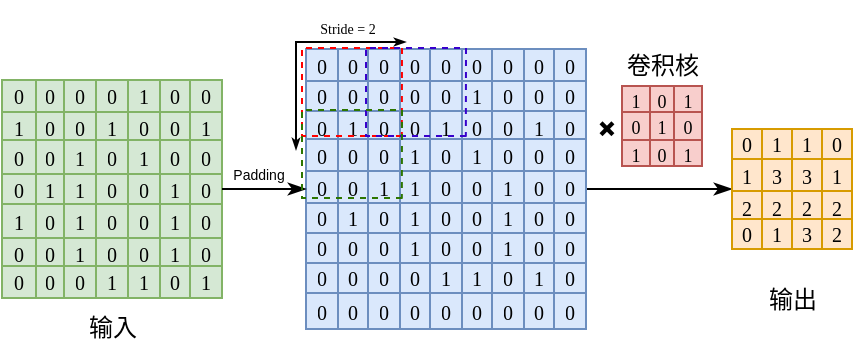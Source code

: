 <mxfile version="26.0.15">
  <diagram name="第 1 页" id="_wpt9Xtd_mOi68tcK9Fx">
    <mxGraphModel dx="530" dy="314" grid="1" gridSize="10" guides="1" tooltips="1" connect="1" arrows="1" fold="1" page="1" pageScale="1" pageWidth="827" pageHeight="1169" math="0" shadow="0">
      <root>
        <mxCell id="0" />
        <mxCell id="1" parent="0" />
        <mxCell id="73tQ1K4yN3Zxp4GSFfO6-1" value="" style="shape=table;startSize=0;container=1;collapsible=0;childLayout=tableLayout;fontSize=10;fontFamily=Times New Roman;swimlaneFillColor=none;fillStyle=auto;fillColor=#d5e8d4;strokeColor=#82b366;" parent="1" vertex="1">
          <mxGeometry x="122" y="166" width="110" height="109" as="geometry" />
        </mxCell>
        <mxCell id="73tQ1K4yN3Zxp4GSFfO6-53" style="shape=tableRow;horizontal=0;startSize=0;swimlaneHead=0;swimlaneBody=0;top=0;left=0;bottom=0;right=0;collapsible=0;dropTarget=0;points=[[0,0.5],[1,0.5]];portConstraint=eastwest;fontSize=10;fontFamily=Times New Roman;swimlaneFillColor=none;fillStyle=hatch;gradientColor=none;fillColor=none;strokeColor=default;" parent="73tQ1K4yN3Zxp4GSFfO6-1" vertex="1">
          <mxGeometry width="110" height="16" as="geometry" />
        </mxCell>
        <mxCell id="73tQ1K4yN3Zxp4GSFfO6-54" value="0" style="shape=partialRectangle;html=1;whiteSpace=wrap;connectable=0;overflow=hidden;top=0;left=0;bottom=0;right=0;pointerEvents=1;fontSize=10;fontFamily=Times New Roman;swimlaneFillColor=none;fillStyle=hatch;gradientColor=none;fillColor=none;strokeColor=default;" parent="73tQ1K4yN3Zxp4GSFfO6-53" vertex="1">
          <mxGeometry width="17" height="16" as="geometry">
            <mxRectangle width="17" height="16" as="alternateBounds" />
          </mxGeometry>
        </mxCell>
        <mxCell id="73tQ1K4yN3Zxp4GSFfO6-55" value="0" style="shape=partialRectangle;html=1;whiteSpace=wrap;connectable=0;overflow=hidden;top=0;left=0;bottom=0;right=0;pointerEvents=1;fontSize=10;fontFamily=Times New Roman;swimlaneFillColor=none;fillStyle=hatch;gradientColor=none;fillColor=none;strokeColor=default;" parent="73tQ1K4yN3Zxp4GSFfO6-53" vertex="1">
          <mxGeometry x="17" width="14" height="16" as="geometry">
            <mxRectangle width="14" height="16" as="alternateBounds" />
          </mxGeometry>
        </mxCell>
        <mxCell id="73tQ1K4yN3Zxp4GSFfO6-56" value="0" style="shape=partialRectangle;html=1;whiteSpace=wrap;connectable=0;overflow=hidden;top=0;left=0;bottom=0;right=0;pointerEvents=1;fontSize=10;fontFamily=Times New Roman;swimlaneFillColor=none;fillStyle=hatch;gradientColor=none;fillColor=none;strokeColor=default;" parent="73tQ1K4yN3Zxp4GSFfO6-53" vertex="1">
          <mxGeometry x="31" width="16" height="16" as="geometry">
            <mxRectangle width="16" height="16" as="alternateBounds" />
          </mxGeometry>
        </mxCell>
        <mxCell id="73tQ1K4yN3Zxp4GSFfO6-57" value="0" style="shape=partialRectangle;html=1;whiteSpace=wrap;connectable=0;overflow=hidden;top=0;left=0;bottom=0;right=0;pointerEvents=1;fontSize=10;fontFamily=Times New Roman;swimlaneFillColor=none;fillStyle=hatch;gradientColor=none;fillColor=none;strokeColor=default;" parent="73tQ1K4yN3Zxp4GSFfO6-53" vertex="1">
          <mxGeometry x="47" width="16" height="16" as="geometry">
            <mxRectangle width="16" height="16" as="alternateBounds" />
          </mxGeometry>
        </mxCell>
        <mxCell id="73tQ1K4yN3Zxp4GSFfO6-58" value="1" style="shape=partialRectangle;html=1;whiteSpace=wrap;connectable=0;overflow=hidden;top=0;left=0;bottom=0;right=0;pointerEvents=1;fontSize=10;fontFamily=Times New Roman;swimlaneFillColor=none;fillStyle=hatch;gradientColor=none;fillColor=none;strokeColor=default;" parent="73tQ1K4yN3Zxp4GSFfO6-53" vertex="1">
          <mxGeometry x="63" width="16" height="16" as="geometry">
            <mxRectangle width="16" height="16" as="alternateBounds" />
          </mxGeometry>
        </mxCell>
        <mxCell id="73tQ1K4yN3Zxp4GSFfO6-59" value="0" style="shape=partialRectangle;html=1;whiteSpace=wrap;connectable=0;overflow=hidden;top=0;left=0;bottom=0;right=0;pointerEvents=1;fontSize=10;fontFamily=Times New Roman;swimlaneFillColor=none;fillStyle=hatch;gradientColor=none;fillColor=none;strokeColor=default;" parent="73tQ1K4yN3Zxp4GSFfO6-53" vertex="1">
          <mxGeometry x="79" width="15" height="16" as="geometry">
            <mxRectangle width="15" height="16" as="alternateBounds" />
          </mxGeometry>
        </mxCell>
        <mxCell id="73tQ1K4yN3Zxp4GSFfO6-60" value="0" style="shape=partialRectangle;html=1;whiteSpace=wrap;connectable=0;overflow=hidden;top=0;left=0;bottom=0;right=0;pointerEvents=1;fontSize=10;fontFamily=Times New Roman;swimlaneFillColor=none;fillStyle=hatch;gradientColor=none;fillColor=none;strokeColor=default;" parent="73tQ1K4yN3Zxp4GSFfO6-53" vertex="1">
          <mxGeometry x="94" width="16" height="16" as="geometry">
            <mxRectangle width="16" height="16" as="alternateBounds" />
          </mxGeometry>
        </mxCell>
        <mxCell id="73tQ1K4yN3Zxp4GSFfO6-45" style="shape=tableRow;horizontal=0;startSize=0;swimlaneHead=0;swimlaneBody=0;top=0;left=0;bottom=0;right=0;collapsible=0;dropTarget=0;points=[[0,0.5],[1,0.5]];portConstraint=eastwest;fontSize=10;fontFamily=Times New Roman;swimlaneFillColor=none;fillStyle=hatch;gradientColor=none;fillColor=none;strokeColor=default;" parent="73tQ1K4yN3Zxp4GSFfO6-1" vertex="1">
          <mxGeometry y="16" width="110" height="14" as="geometry" />
        </mxCell>
        <mxCell id="73tQ1K4yN3Zxp4GSFfO6-46" value="1" style="shape=partialRectangle;html=1;whiteSpace=wrap;connectable=0;overflow=hidden;top=0;left=0;bottom=0;right=0;pointerEvents=1;fontSize=10;fontFamily=Times New Roman;swimlaneFillColor=none;fillStyle=hatch;gradientColor=none;fillColor=none;strokeColor=default;" parent="73tQ1K4yN3Zxp4GSFfO6-45" vertex="1">
          <mxGeometry width="17" height="14" as="geometry">
            <mxRectangle width="17" height="14" as="alternateBounds" />
          </mxGeometry>
        </mxCell>
        <mxCell id="73tQ1K4yN3Zxp4GSFfO6-47" value="0" style="shape=partialRectangle;html=1;whiteSpace=wrap;connectable=0;overflow=hidden;top=0;left=0;bottom=0;right=0;pointerEvents=1;fontSize=10;fontFamily=Times New Roman;swimlaneFillColor=none;fillStyle=hatch;gradientColor=none;fillColor=none;strokeColor=default;" parent="73tQ1K4yN3Zxp4GSFfO6-45" vertex="1">
          <mxGeometry x="17" width="14" height="14" as="geometry">
            <mxRectangle width="14" height="14" as="alternateBounds" />
          </mxGeometry>
        </mxCell>
        <mxCell id="73tQ1K4yN3Zxp4GSFfO6-48" value="0" style="shape=partialRectangle;html=1;whiteSpace=wrap;connectable=0;overflow=hidden;top=0;left=0;bottom=0;right=0;pointerEvents=1;fontSize=10;fontFamily=Times New Roman;swimlaneFillColor=none;fillStyle=hatch;gradientColor=none;fillColor=none;strokeColor=default;" parent="73tQ1K4yN3Zxp4GSFfO6-45" vertex="1">
          <mxGeometry x="31" width="16" height="14" as="geometry">
            <mxRectangle width="16" height="14" as="alternateBounds" />
          </mxGeometry>
        </mxCell>
        <mxCell id="73tQ1K4yN3Zxp4GSFfO6-49" value="1" style="shape=partialRectangle;html=1;whiteSpace=wrap;connectable=0;overflow=hidden;top=0;left=0;bottom=0;right=0;pointerEvents=1;fontSize=10;fontFamily=Times New Roman;swimlaneFillColor=none;fillStyle=hatch;gradientColor=none;fillColor=none;strokeColor=default;" parent="73tQ1K4yN3Zxp4GSFfO6-45" vertex="1">
          <mxGeometry x="47" width="16" height="14" as="geometry">
            <mxRectangle width="16" height="14" as="alternateBounds" />
          </mxGeometry>
        </mxCell>
        <mxCell id="73tQ1K4yN3Zxp4GSFfO6-50" value="0" style="shape=partialRectangle;html=1;whiteSpace=wrap;connectable=0;overflow=hidden;top=0;left=0;bottom=0;right=0;pointerEvents=1;fontSize=10;fontFamily=Times New Roman;swimlaneFillColor=none;fillStyle=hatch;gradientColor=none;fillColor=none;strokeColor=default;" parent="73tQ1K4yN3Zxp4GSFfO6-45" vertex="1">
          <mxGeometry x="63" width="16" height="14" as="geometry">
            <mxRectangle width="16" height="14" as="alternateBounds" />
          </mxGeometry>
        </mxCell>
        <mxCell id="73tQ1K4yN3Zxp4GSFfO6-51" value="0" style="shape=partialRectangle;html=1;whiteSpace=wrap;connectable=0;overflow=hidden;top=0;left=0;bottom=0;right=0;pointerEvents=1;fontSize=10;fontFamily=Times New Roman;swimlaneFillColor=none;fillStyle=hatch;gradientColor=none;fillColor=none;strokeColor=default;" parent="73tQ1K4yN3Zxp4GSFfO6-45" vertex="1">
          <mxGeometry x="79" width="15" height="14" as="geometry">
            <mxRectangle width="15" height="14" as="alternateBounds" />
          </mxGeometry>
        </mxCell>
        <mxCell id="73tQ1K4yN3Zxp4GSFfO6-52" value="1" style="shape=partialRectangle;html=1;whiteSpace=wrap;connectable=0;overflow=hidden;top=0;left=0;bottom=0;right=0;pointerEvents=1;fontSize=10;fontFamily=Times New Roman;swimlaneFillColor=none;fillStyle=hatch;gradientColor=none;fillColor=none;strokeColor=default;" parent="73tQ1K4yN3Zxp4GSFfO6-45" vertex="1">
          <mxGeometry x="94" width="16" height="14" as="geometry">
            <mxRectangle width="16" height="14" as="alternateBounds" />
          </mxGeometry>
        </mxCell>
        <mxCell id="73tQ1K4yN3Zxp4GSFfO6-37" style="shape=tableRow;horizontal=0;startSize=0;swimlaneHead=0;swimlaneBody=0;top=0;left=0;bottom=0;right=0;collapsible=0;dropTarget=0;points=[[0,0.5],[1,0.5]];portConstraint=eastwest;fontSize=10;fontFamily=Times New Roman;swimlaneFillColor=none;fillStyle=hatch;gradientColor=none;fillColor=none;strokeColor=default;" parent="73tQ1K4yN3Zxp4GSFfO6-1" vertex="1">
          <mxGeometry y="30" width="110" height="17" as="geometry" />
        </mxCell>
        <mxCell id="73tQ1K4yN3Zxp4GSFfO6-38" value="0" style="shape=partialRectangle;html=1;whiteSpace=wrap;connectable=0;overflow=hidden;top=0;left=0;bottom=0;right=0;pointerEvents=1;fontSize=10;fontFamily=Times New Roman;swimlaneFillColor=none;fillStyle=hatch;gradientColor=none;fillColor=none;strokeColor=default;" parent="73tQ1K4yN3Zxp4GSFfO6-37" vertex="1">
          <mxGeometry width="17" height="17" as="geometry">
            <mxRectangle width="17" height="17" as="alternateBounds" />
          </mxGeometry>
        </mxCell>
        <mxCell id="73tQ1K4yN3Zxp4GSFfO6-39" value="0" style="shape=partialRectangle;html=1;whiteSpace=wrap;connectable=0;overflow=hidden;top=0;left=0;bottom=0;right=0;pointerEvents=1;fontSize=10;fontFamily=Times New Roman;swimlaneFillColor=none;fillStyle=hatch;gradientColor=none;fillColor=none;strokeColor=default;" parent="73tQ1K4yN3Zxp4GSFfO6-37" vertex="1">
          <mxGeometry x="17" width="14" height="17" as="geometry">
            <mxRectangle width="14" height="17" as="alternateBounds" />
          </mxGeometry>
        </mxCell>
        <mxCell id="73tQ1K4yN3Zxp4GSFfO6-40" value="1" style="shape=partialRectangle;html=1;whiteSpace=wrap;connectable=0;overflow=hidden;top=0;left=0;bottom=0;right=0;pointerEvents=1;fontSize=10;fontFamily=Times New Roman;swimlaneFillColor=none;fillStyle=hatch;gradientColor=none;fillColor=none;strokeColor=default;" parent="73tQ1K4yN3Zxp4GSFfO6-37" vertex="1">
          <mxGeometry x="31" width="16" height="17" as="geometry">
            <mxRectangle width="16" height="17" as="alternateBounds" />
          </mxGeometry>
        </mxCell>
        <mxCell id="73tQ1K4yN3Zxp4GSFfO6-41" value="0" style="shape=partialRectangle;html=1;whiteSpace=wrap;connectable=0;overflow=hidden;top=0;left=0;bottom=0;right=0;pointerEvents=1;fontSize=10;fontFamily=Times New Roman;swimlaneFillColor=none;fillStyle=hatch;gradientColor=none;fillColor=none;strokeColor=default;" parent="73tQ1K4yN3Zxp4GSFfO6-37" vertex="1">
          <mxGeometry x="47" width="16" height="17" as="geometry">
            <mxRectangle width="16" height="17" as="alternateBounds" />
          </mxGeometry>
        </mxCell>
        <mxCell id="73tQ1K4yN3Zxp4GSFfO6-42" value="1" style="shape=partialRectangle;html=1;whiteSpace=wrap;connectable=0;overflow=hidden;top=0;left=0;bottom=0;right=0;pointerEvents=1;fontSize=10;fontFamily=Times New Roman;swimlaneFillColor=none;fillStyle=hatch;gradientColor=none;fillColor=none;strokeColor=default;" parent="73tQ1K4yN3Zxp4GSFfO6-37" vertex="1">
          <mxGeometry x="63" width="16" height="17" as="geometry">
            <mxRectangle width="16" height="17" as="alternateBounds" />
          </mxGeometry>
        </mxCell>
        <mxCell id="73tQ1K4yN3Zxp4GSFfO6-43" value="0" style="shape=partialRectangle;html=1;whiteSpace=wrap;connectable=0;overflow=hidden;top=0;left=0;bottom=0;right=0;pointerEvents=1;fontSize=10;fontFamily=Times New Roman;swimlaneFillColor=none;fillStyle=hatch;gradientColor=none;fillColor=none;strokeColor=default;" parent="73tQ1K4yN3Zxp4GSFfO6-37" vertex="1">
          <mxGeometry x="79" width="15" height="17" as="geometry">
            <mxRectangle width="15" height="17" as="alternateBounds" />
          </mxGeometry>
        </mxCell>
        <mxCell id="73tQ1K4yN3Zxp4GSFfO6-44" value="0" style="shape=partialRectangle;html=1;whiteSpace=wrap;connectable=0;overflow=hidden;top=0;left=0;bottom=0;right=0;pointerEvents=1;fontSize=10;fontFamily=Times New Roman;swimlaneFillColor=none;fillStyle=hatch;gradientColor=none;fillColor=none;strokeColor=default;" parent="73tQ1K4yN3Zxp4GSFfO6-37" vertex="1">
          <mxGeometry x="94" width="16" height="17" as="geometry">
            <mxRectangle width="16" height="17" as="alternateBounds" />
          </mxGeometry>
        </mxCell>
        <mxCell id="73tQ1K4yN3Zxp4GSFfO6-29" style="shape=tableRow;horizontal=0;startSize=0;swimlaneHead=0;swimlaneBody=0;top=0;left=0;bottom=0;right=0;collapsible=0;dropTarget=0;points=[[0,0.5],[1,0.5]];portConstraint=eastwest;fontSize=10;fontFamily=Times New Roman;swimlaneFillColor=none;fillStyle=hatch;gradientColor=none;fillColor=none;strokeColor=default;" parent="73tQ1K4yN3Zxp4GSFfO6-1" vertex="1">
          <mxGeometry y="47" width="110" height="15" as="geometry" />
        </mxCell>
        <mxCell id="73tQ1K4yN3Zxp4GSFfO6-30" value="0" style="shape=partialRectangle;html=1;whiteSpace=wrap;connectable=0;overflow=hidden;top=0;left=0;bottom=0;right=0;pointerEvents=1;fontSize=10;fontFamily=Times New Roman;swimlaneFillColor=none;fillStyle=hatch;gradientColor=none;fillColor=none;strokeColor=default;" parent="73tQ1K4yN3Zxp4GSFfO6-29" vertex="1">
          <mxGeometry width="17" height="15" as="geometry">
            <mxRectangle width="17" height="15" as="alternateBounds" />
          </mxGeometry>
        </mxCell>
        <mxCell id="73tQ1K4yN3Zxp4GSFfO6-31" value="1" style="shape=partialRectangle;html=1;whiteSpace=wrap;connectable=0;overflow=hidden;top=0;left=0;bottom=0;right=0;pointerEvents=1;fontSize=10;fontFamily=Times New Roman;swimlaneFillColor=none;fillStyle=hatch;gradientColor=none;fillColor=none;strokeColor=default;" parent="73tQ1K4yN3Zxp4GSFfO6-29" vertex="1">
          <mxGeometry x="17" width="14" height="15" as="geometry">
            <mxRectangle width="14" height="15" as="alternateBounds" />
          </mxGeometry>
        </mxCell>
        <mxCell id="73tQ1K4yN3Zxp4GSFfO6-32" value="1" style="shape=partialRectangle;html=1;whiteSpace=wrap;connectable=0;overflow=hidden;top=0;left=0;bottom=0;right=0;pointerEvents=1;fontSize=10;fontFamily=Times New Roman;swimlaneFillColor=none;fillStyle=hatch;gradientColor=none;fillColor=none;strokeColor=default;" parent="73tQ1K4yN3Zxp4GSFfO6-29" vertex="1">
          <mxGeometry x="31" width="16" height="15" as="geometry">
            <mxRectangle width="16" height="15" as="alternateBounds" />
          </mxGeometry>
        </mxCell>
        <mxCell id="73tQ1K4yN3Zxp4GSFfO6-33" value="0" style="shape=partialRectangle;html=1;whiteSpace=wrap;connectable=0;overflow=hidden;top=0;left=0;bottom=0;right=0;pointerEvents=1;fontSize=10;fontFamily=Times New Roman;swimlaneFillColor=none;fillStyle=hatch;gradientColor=none;fillColor=none;strokeColor=default;" parent="73tQ1K4yN3Zxp4GSFfO6-29" vertex="1">
          <mxGeometry x="47" width="16" height="15" as="geometry">
            <mxRectangle width="16" height="15" as="alternateBounds" />
          </mxGeometry>
        </mxCell>
        <mxCell id="73tQ1K4yN3Zxp4GSFfO6-34" value="0" style="shape=partialRectangle;html=1;whiteSpace=wrap;connectable=0;overflow=hidden;top=0;left=0;bottom=0;right=0;pointerEvents=1;fontSize=10;fontFamily=Times New Roman;swimlaneFillColor=none;fillStyle=hatch;gradientColor=none;fillColor=none;strokeColor=default;" parent="73tQ1K4yN3Zxp4GSFfO6-29" vertex="1">
          <mxGeometry x="63" width="16" height="15" as="geometry">
            <mxRectangle width="16" height="15" as="alternateBounds" />
          </mxGeometry>
        </mxCell>
        <mxCell id="73tQ1K4yN3Zxp4GSFfO6-35" value="1" style="shape=partialRectangle;html=1;whiteSpace=wrap;connectable=0;overflow=hidden;top=0;left=0;bottom=0;right=0;pointerEvents=1;fontSize=10;fontFamily=Times New Roman;swimlaneFillColor=none;fillStyle=hatch;gradientColor=none;fillColor=none;strokeColor=default;" parent="73tQ1K4yN3Zxp4GSFfO6-29" vertex="1">
          <mxGeometry x="79" width="15" height="15" as="geometry">
            <mxRectangle width="15" height="15" as="alternateBounds" />
          </mxGeometry>
        </mxCell>
        <mxCell id="73tQ1K4yN3Zxp4GSFfO6-36" value="0" style="shape=partialRectangle;html=1;whiteSpace=wrap;connectable=0;overflow=hidden;top=0;left=0;bottom=0;right=0;pointerEvents=1;fontSize=10;fontFamily=Times New Roman;swimlaneFillColor=none;fillStyle=hatch;gradientColor=none;fillColor=none;strokeColor=default;" parent="73tQ1K4yN3Zxp4GSFfO6-29" vertex="1">
          <mxGeometry x="94" width="16" height="15" as="geometry">
            <mxRectangle width="16" height="15" as="alternateBounds" />
          </mxGeometry>
        </mxCell>
        <mxCell id="73tQ1K4yN3Zxp4GSFfO6-2" value="" style="shape=tableRow;horizontal=0;startSize=0;swimlaneHead=0;swimlaneBody=0;top=0;left=0;bottom=0;right=0;collapsible=0;dropTarget=0;points=[[0,0.5],[1,0.5]];portConstraint=eastwest;fontSize=10;fontFamily=Times New Roman;swimlaneFillColor=none;fillStyle=hatch;gradientColor=none;fillColor=none;strokeColor=default;" parent="73tQ1K4yN3Zxp4GSFfO6-1" vertex="1">
          <mxGeometry y="62" width="110" height="17" as="geometry" />
        </mxCell>
        <mxCell id="73tQ1K4yN3Zxp4GSFfO6-23" value="1" style="shape=partialRectangle;html=1;whiteSpace=wrap;connectable=0;overflow=hidden;top=0;left=0;bottom=0;right=0;pointerEvents=1;fontSize=10;fontFamily=Times New Roman;swimlaneFillColor=none;fillStyle=hatch;gradientColor=none;fillColor=none;strokeColor=default;" parent="73tQ1K4yN3Zxp4GSFfO6-2" vertex="1">
          <mxGeometry width="17" height="17" as="geometry">
            <mxRectangle width="17" height="17" as="alternateBounds" />
          </mxGeometry>
        </mxCell>
        <mxCell id="73tQ1K4yN3Zxp4GSFfO6-20" value="0" style="shape=partialRectangle;html=1;whiteSpace=wrap;connectable=0;overflow=hidden;top=0;left=0;bottom=0;right=0;pointerEvents=1;fontSize=10;fontFamily=Times New Roman;swimlaneFillColor=none;fillStyle=hatch;gradientColor=none;fillColor=none;strokeColor=default;" parent="73tQ1K4yN3Zxp4GSFfO6-2" vertex="1">
          <mxGeometry x="17" width="14" height="17" as="geometry">
            <mxRectangle width="14" height="17" as="alternateBounds" />
          </mxGeometry>
        </mxCell>
        <mxCell id="73tQ1K4yN3Zxp4GSFfO6-14" value="1" style="shape=partialRectangle;html=1;whiteSpace=wrap;connectable=0;overflow=hidden;top=0;left=0;bottom=0;right=0;pointerEvents=1;fontSize=10;fontFamily=Times New Roman;swimlaneFillColor=none;fillStyle=hatch;gradientColor=none;fillColor=none;strokeColor=default;" parent="73tQ1K4yN3Zxp4GSFfO6-2" vertex="1">
          <mxGeometry x="31" width="16" height="17" as="geometry">
            <mxRectangle width="16" height="17" as="alternateBounds" />
          </mxGeometry>
        </mxCell>
        <mxCell id="73tQ1K4yN3Zxp4GSFfO6-3" value="0" style="shape=partialRectangle;html=1;whiteSpace=wrap;connectable=0;overflow=hidden;top=0;left=0;bottom=0;right=0;pointerEvents=1;fontSize=10;fontFamily=Times New Roman;swimlaneFillColor=none;fillStyle=hatch;gradientColor=none;fillColor=none;strokeColor=default;" parent="73tQ1K4yN3Zxp4GSFfO6-2" vertex="1">
          <mxGeometry x="47" width="16" height="17" as="geometry">
            <mxRectangle width="16" height="17" as="alternateBounds" />
          </mxGeometry>
        </mxCell>
        <mxCell id="73tQ1K4yN3Zxp4GSFfO6-4" value="0" style="shape=partialRectangle;html=1;whiteSpace=wrap;connectable=0;overflow=hidden;top=0;left=0;bottom=0;right=0;pointerEvents=1;fontSize=10;fontFamily=Times New Roman;swimlaneFillColor=none;fillStyle=hatch;gradientColor=none;fillColor=none;strokeColor=default;" parent="73tQ1K4yN3Zxp4GSFfO6-2" vertex="1">
          <mxGeometry x="63" width="16" height="17" as="geometry">
            <mxRectangle width="16" height="17" as="alternateBounds" />
          </mxGeometry>
        </mxCell>
        <mxCell id="73tQ1K4yN3Zxp4GSFfO6-5" value="1" style="shape=partialRectangle;html=1;whiteSpace=wrap;connectable=0;overflow=hidden;top=0;left=0;bottom=0;right=0;pointerEvents=1;fontSize=10;fontFamily=Times New Roman;swimlaneFillColor=none;fillStyle=hatch;gradientColor=none;fillColor=none;strokeColor=default;" parent="73tQ1K4yN3Zxp4GSFfO6-2" vertex="1">
          <mxGeometry x="79" width="15" height="17" as="geometry">
            <mxRectangle width="15" height="17" as="alternateBounds" />
          </mxGeometry>
        </mxCell>
        <mxCell id="73tQ1K4yN3Zxp4GSFfO6-17" value="0" style="shape=partialRectangle;html=1;whiteSpace=wrap;connectable=0;overflow=hidden;top=0;left=0;bottom=0;right=0;pointerEvents=1;fontSize=10;fontFamily=Times New Roman;swimlaneFillColor=none;fillStyle=hatch;gradientColor=none;fillColor=none;strokeColor=default;" parent="73tQ1K4yN3Zxp4GSFfO6-2" vertex="1">
          <mxGeometry x="94" width="16" height="17" as="geometry">
            <mxRectangle width="16" height="17" as="alternateBounds" />
          </mxGeometry>
        </mxCell>
        <mxCell id="73tQ1K4yN3Zxp4GSFfO6-6" value="" style="shape=tableRow;horizontal=0;startSize=0;swimlaneHead=0;swimlaneBody=0;top=0;left=0;bottom=0;right=0;collapsible=0;dropTarget=0;points=[[0,0.5],[1,0.5]];portConstraint=eastwest;fontSize=10;fontFamily=Times New Roman;swimlaneFillColor=none;fillStyle=hatch;gradientColor=none;fillColor=none;strokeColor=default;" parent="73tQ1K4yN3Zxp4GSFfO6-1" vertex="1">
          <mxGeometry y="79" width="110" height="14" as="geometry" />
        </mxCell>
        <mxCell id="73tQ1K4yN3Zxp4GSFfO6-24" value="0" style="shape=partialRectangle;html=1;whiteSpace=wrap;connectable=0;overflow=hidden;top=0;left=0;bottom=0;right=0;pointerEvents=1;fontSize=10;fontFamily=Times New Roman;swimlaneFillColor=none;fillStyle=hatch;gradientColor=none;fillColor=none;strokeColor=default;" parent="73tQ1K4yN3Zxp4GSFfO6-6" vertex="1">
          <mxGeometry width="17" height="14" as="geometry">
            <mxRectangle width="17" height="14" as="alternateBounds" />
          </mxGeometry>
        </mxCell>
        <mxCell id="73tQ1K4yN3Zxp4GSFfO6-21" value="0" style="shape=partialRectangle;html=1;whiteSpace=wrap;connectable=0;overflow=hidden;top=0;left=0;bottom=0;right=0;pointerEvents=1;fontSize=10;fontFamily=Times New Roman;swimlaneFillColor=none;fillStyle=hatch;gradientColor=none;fillColor=none;strokeColor=default;" parent="73tQ1K4yN3Zxp4GSFfO6-6" vertex="1">
          <mxGeometry x="17" width="14" height="14" as="geometry">
            <mxRectangle width="14" height="14" as="alternateBounds" />
          </mxGeometry>
        </mxCell>
        <mxCell id="73tQ1K4yN3Zxp4GSFfO6-15" value="1" style="shape=partialRectangle;html=1;whiteSpace=wrap;connectable=0;overflow=hidden;top=0;left=0;bottom=0;right=0;pointerEvents=1;fontSize=10;fontFamily=Times New Roman;swimlaneFillColor=none;fillStyle=hatch;gradientColor=none;fillColor=none;strokeColor=default;" parent="73tQ1K4yN3Zxp4GSFfO6-6" vertex="1">
          <mxGeometry x="31" width="16" height="14" as="geometry">
            <mxRectangle width="16" height="14" as="alternateBounds" />
          </mxGeometry>
        </mxCell>
        <mxCell id="73tQ1K4yN3Zxp4GSFfO6-7" value="0" style="shape=partialRectangle;html=1;whiteSpace=wrap;connectable=0;overflow=hidden;top=0;left=0;bottom=0;right=0;pointerEvents=1;fontSize=10;fontFamily=Times New Roman;swimlaneFillColor=none;fillStyle=hatch;gradientColor=none;fillColor=none;strokeColor=default;" parent="73tQ1K4yN3Zxp4GSFfO6-6" vertex="1">
          <mxGeometry x="47" width="16" height="14" as="geometry">
            <mxRectangle width="16" height="14" as="alternateBounds" />
          </mxGeometry>
        </mxCell>
        <mxCell id="73tQ1K4yN3Zxp4GSFfO6-8" value="0" style="shape=partialRectangle;html=1;whiteSpace=wrap;connectable=0;overflow=hidden;top=0;left=0;bottom=0;right=0;pointerEvents=1;fontSize=10;fontFamily=Times New Roman;swimlaneFillColor=none;fillStyle=hatch;gradientColor=none;fillColor=none;strokeColor=default;" parent="73tQ1K4yN3Zxp4GSFfO6-6" vertex="1">
          <mxGeometry x="63" width="16" height="14" as="geometry">
            <mxRectangle width="16" height="14" as="alternateBounds" />
          </mxGeometry>
        </mxCell>
        <mxCell id="73tQ1K4yN3Zxp4GSFfO6-9" value="1" style="shape=partialRectangle;html=1;whiteSpace=wrap;connectable=0;overflow=hidden;top=0;left=0;bottom=0;right=0;pointerEvents=1;fontSize=10;fontFamily=Times New Roman;swimlaneFillColor=none;fillStyle=hatch;gradientColor=none;fillColor=none;strokeColor=default;" parent="73tQ1K4yN3Zxp4GSFfO6-6" vertex="1">
          <mxGeometry x="79" width="15" height="14" as="geometry">
            <mxRectangle width="15" height="14" as="alternateBounds" />
          </mxGeometry>
        </mxCell>
        <mxCell id="73tQ1K4yN3Zxp4GSFfO6-18" value="0" style="shape=partialRectangle;html=1;whiteSpace=wrap;connectable=0;overflow=hidden;top=0;left=0;bottom=0;right=0;pointerEvents=1;fontSize=10;fontFamily=Times New Roman;swimlaneFillColor=none;fillStyle=hatch;gradientColor=none;fillColor=none;strokeColor=default;" parent="73tQ1K4yN3Zxp4GSFfO6-6" vertex="1">
          <mxGeometry x="94" width="16" height="14" as="geometry">
            <mxRectangle width="16" height="14" as="alternateBounds" />
          </mxGeometry>
        </mxCell>
        <mxCell id="73tQ1K4yN3Zxp4GSFfO6-10" value="" style="shape=tableRow;horizontal=0;startSize=0;swimlaneHead=0;swimlaneBody=0;top=0;left=0;bottom=0;right=0;collapsible=0;dropTarget=0;points=[[0,0.5],[1,0.5]];portConstraint=eastwest;fontSize=10;fontFamily=Times New Roman;swimlaneFillColor=none;fillStyle=hatch;gradientColor=none;fillColor=none;strokeColor=default;" parent="73tQ1K4yN3Zxp4GSFfO6-1" vertex="1">
          <mxGeometry y="93" width="110" height="16" as="geometry" />
        </mxCell>
        <mxCell id="73tQ1K4yN3Zxp4GSFfO6-25" value="0" style="shape=partialRectangle;html=1;whiteSpace=wrap;connectable=0;overflow=hidden;top=0;left=0;bottom=0;right=0;pointerEvents=1;fontSize=10;fontFamily=Times New Roman;swimlaneFillColor=none;fillStyle=hatch;gradientColor=none;fillColor=none;strokeColor=default;" parent="73tQ1K4yN3Zxp4GSFfO6-10" vertex="1">
          <mxGeometry width="17" height="16" as="geometry">
            <mxRectangle width="17" height="16" as="alternateBounds" />
          </mxGeometry>
        </mxCell>
        <mxCell id="73tQ1K4yN3Zxp4GSFfO6-22" value="0" style="shape=partialRectangle;html=1;whiteSpace=wrap;connectable=0;overflow=hidden;top=0;left=0;bottom=0;right=0;pointerEvents=1;fontSize=10;fontFamily=Times New Roman;swimlaneFillColor=none;fillStyle=hatch;gradientColor=none;fillColor=none;strokeColor=default;" parent="73tQ1K4yN3Zxp4GSFfO6-10" vertex="1">
          <mxGeometry x="17" width="14" height="16" as="geometry">
            <mxRectangle width="14" height="16" as="alternateBounds" />
          </mxGeometry>
        </mxCell>
        <mxCell id="73tQ1K4yN3Zxp4GSFfO6-16" value="0" style="shape=partialRectangle;html=1;whiteSpace=wrap;connectable=0;overflow=hidden;top=0;left=0;bottom=0;right=0;pointerEvents=1;fontSize=10;fontFamily=Times New Roman;swimlaneFillColor=none;fillStyle=hatch;gradientColor=none;fillColor=none;strokeColor=default;" parent="73tQ1K4yN3Zxp4GSFfO6-10" vertex="1">
          <mxGeometry x="31" width="16" height="16" as="geometry">
            <mxRectangle width="16" height="16" as="alternateBounds" />
          </mxGeometry>
        </mxCell>
        <mxCell id="73tQ1K4yN3Zxp4GSFfO6-11" value="1" style="shape=partialRectangle;html=1;whiteSpace=wrap;connectable=0;overflow=hidden;top=0;left=0;bottom=0;right=0;pointerEvents=1;fontSize=10;fontFamily=Times New Roman;swimlaneFillColor=none;fillStyle=hatch;gradientColor=none;fillColor=none;strokeColor=default;" parent="73tQ1K4yN3Zxp4GSFfO6-10" vertex="1">
          <mxGeometry x="47" width="16" height="16" as="geometry">
            <mxRectangle width="16" height="16" as="alternateBounds" />
          </mxGeometry>
        </mxCell>
        <mxCell id="73tQ1K4yN3Zxp4GSFfO6-12" value="1" style="shape=partialRectangle;html=1;whiteSpace=wrap;connectable=0;overflow=hidden;top=0;left=0;bottom=0;right=0;pointerEvents=1;fontSize=10;fontFamily=Times New Roman;swimlaneFillColor=none;fillStyle=hatch;gradientColor=none;fillColor=none;strokeColor=default;" parent="73tQ1K4yN3Zxp4GSFfO6-10" vertex="1">
          <mxGeometry x="63" width="16" height="16" as="geometry">
            <mxRectangle width="16" height="16" as="alternateBounds" />
          </mxGeometry>
        </mxCell>
        <mxCell id="73tQ1K4yN3Zxp4GSFfO6-13" value="0" style="shape=partialRectangle;html=1;whiteSpace=wrap;connectable=0;overflow=hidden;top=0;left=0;bottom=0;right=0;pointerEvents=1;fontSize=10;fontFamily=Times New Roman;swimlaneFillColor=none;fillStyle=hatch;gradientColor=none;fillColor=none;strokeColor=default;" parent="73tQ1K4yN3Zxp4GSFfO6-10" vertex="1">
          <mxGeometry x="79" width="15" height="16" as="geometry">
            <mxRectangle width="15" height="16" as="alternateBounds" />
          </mxGeometry>
        </mxCell>
        <mxCell id="73tQ1K4yN3Zxp4GSFfO6-19" value="1" style="shape=partialRectangle;html=1;whiteSpace=wrap;connectable=0;overflow=hidden;top=0;left=0;bottom=0;right=0;pointerEvents=1;fontSize=10;fontFamily=Times New Roman;swimlaneFillColor=none;fillStyle=hatch;gradientColor=none;fillColor=none;strokeColor=default;" parent="73tQ1K4yN3Zxp4GSFfO6-10" vertex="1">
          <mxGeometry x="94" width="16" height="16" as="geometry">
            <mxRectangle width="16" height="16" as="alternateBounds" />
          </mxGeometry>
        </mxCell>
        <mxCell id="73tQ1K4yN3Zxp4GSFfO6-383" value="" style="edgeStyle=orthogonalEdgeStyle;rounded=0;orthogonalLoop=1;jettySize=auto;html=1;fontSize=10;endArrow=classicThin;endFill=1;" parent="1" source="73tQ1K4yN3Zxp4GSFfO6-62" target="73tQ1K4yN3Zxp4GSFfO6-292" edge="1">
          <mxGeometry relative="1" as="geometry" />
        </mxCell>
        <mxCell id="73tQ1K4yN3Zxp4GSFfO6-62" value="" style="shape=table;startSize=0;container=1;collapsible=0;childLayout=tableLayout;fontSize=10;fontFamily=Times New Roman;swimlaneLine=1;fillColor=#dae8fc;strokeColor=#6c8ebf;" parent="1" vertex="1">
          <mxGeometry x="274" y="150.5" width="140" height="140" as="geometry" />
        </mxCell>
        <mxCell id="73tQ1K4yN3Zxp4GSFfO6-174" style="shape=tableRow;horizontal=0;startSize=0;swimlaneHead=0;swimlaneBody=0;strokeColor=inherit;top=0;left=0;bottom=0;right=0;collapsible=0;dropTarget=0;fillColor=none;points=[[0,0.5],[1,0.5]];portConstraint=eastwest;fontSize=10;fontFamily=Times New Roman;" parent="73tQ1K4yN3Zxp4GSFfO6-62" vertex="1">
          <mxGeometry width="140" height="16" as="geometry" />
        </mxCell>
        <mxCell id="73tQ1K4yN3Zxp4GSFfO6-175" value="0" style="shape=partialRectangle;html=1;whiteSpace=wrap;connectable=0;strokeColor=inherit;overflow=hidden;fillColor=none;top=0;left=0;bottom=0;right=0;pointerEvents=1;fontSize=10;fontFamily=Times New Roman;" parent="73tQ1K4yN3Zxp4GSFfO6-174" vertex="1">
          <mxGeometry width="16" height="16" as="geometry">
            <mxRectangle width="16" height="16" as="alternateBounds" />
          </mxGeometry>
        </mxCell>
        <mxCell id="73tQ1K4yN3Zxp4GSFfO6-176" value="0" style="shape=partialRectangle;html=1;whiteSpace=wrap;connectable=0;strokeColor=inherit;overflow=hidden;fillColor=none;top=0;left=0;bottom=0;right=0;pointerEvents=1;fontSize=10;fontFamily=Times New Roman;" parent="73tQ1K4yN3Zxp4GSFfO6-174" vertex="1">
          <mxGeometry x="16" width="15" height="16" as="geometry">
            <mxRectangle width="15" height="16" as="alternateBounds" />
          </mxGeometry>
        </mxCell>
        <mxCell id="73tQ1K4yN3Zxp4GSFfO6-177" value="0" style="shape=partialRectangle;html=1;whiteSpace=wrap;connectable=0;strokeColor=inherit;overflow=hidden;fillColor=none;top=0;left=0;bottom=0;right=0;pointerEvents=1;fontSize=10;fontFamily=Times New Roman;" parent="73tQ1K4yN3Zxp4GSFfO6-174" vertex="1">
          <mxGeometry x="31" width="16" height="16" as="geometry">
            <mxRectangle width="16" height="16" as="alternateBounds" />
          </mxGeometry>
        </mxCell>
        <mxCell id="73tQ1K4yN3Zxp4GSFfO6-178" value="0" style="shape=partialRectangle;html=1;whiteSpace=wrap;connectable=0;strokeColor=inherit;overflow=hidden;fillColor=none;top=0;left=0;bottom=0;right=0;pointerEvents=1;fontSize=10;fontFamily=Times New Roman;" parent="73tQ1K4yN3Zxp4GSFfO6-174" vertex="1">
          <mxGeometry x="47" width="15" height="16" as="geometry">
            <mxRectangle width="15" height="16" as="alternateBounds" />
          </mxGeometry>
        </mxCell>
        <mxCell id="73tQ1K4yN3Zxp4GSFfO6-179" value="0" style="shape=partialRectangle;html=1;whiteSpace=wrap;connectable=0;strokeColor=inherit;overflow=hidden;fillColor=none;top=0;left=0;bottom=0;right=0;pointerEvents=1;fontSize=10;fontFamily=Times New Roman;" parent="73tQ1K4yN3Zxp4GSFfO6-174" vertex="1">
          <mxGeometry x="62" width="16" height="16" as="geometry">
            <mxRectangle width="16" height="16" as="alternateBounds" />
          </mxGeometry>
        </mxCell>
        <mxCell id="73tQ1K4yN3Zxp4GSFfO6-180" value="0" style="shape=partialRectangle;html=1;whiteSpace=wrap;connectable=0;strokeColor=inherit;overflow=hidden;fillColor=none;top=0;left=0;bottom=0;right=0;pointerEvents=1;fontSize=10;fontFamily=Times New Roman;" parent="73tQ1K4yN3Zxp4GSFfO6-174" vertex="1">
          <mxGeometry x="78" width="15" height="16" as="geometry">
            <mxRectangle width="15" height="16" as="alternateBounds" />
          </mxGeometry>
        </mxCell>
        <mxCell id="73tQ1K4yN3Zxp4GSFfO6-181" value="0" style="shape=partialRectangle;html=1;whiteSpace=wrap;connectable=0;strokeColor=inherit;overflow=hidden;fillColor=none;top=0;left=0;bottom=0;right=0;pointerEvents=1;fontSize=10;fontFamily=Times New Roman;" parent="73tQ1K4yN3Zxp4GSFfO6-174" vertex="1">
          <mxGeometry x="93" width="16" height="16" as="geometry">
            <mxRectangle width="16" height="16" as="alternateBounds" />
          </mxGeometry>
        </mxCell>
        <mxCell id="73tQ1K4yN3Zxp4GSFfO6-182" value="0" style="shape=partialRectangle;html=1;whiteSpace=wrap;connectable=0;strokeColor=inherit;overflow=hidden;fillColor=none;top=0;left=0;bottom=0;right=0;pointerEvents=1;fontSize=10;fontFamily=Times New Roman;" parent="73tQ1K4yN3Zxp4GSFfO6-174" vertex="1">
          <mxGeometry x="109" width="15" height="16" as="geometry">
            <mxRectangle width="15" height="16" as="alternateBounds" />
          </mxGeometry>
        </mxCell>
        <mxCell id="73tQ1K4yN3Zxp4GSFfO6-183" value="0" style="shape=partialRectangle;html=1;whiteSpace=wrap;connectable=0;strokeColor=inherit;overflow=hidden;fillColor=none;top=0;left=0;bottom=0;right=0;pointerEvents=1;fontSize=10;fontFamily=Times New Roman;" parent="73tQ1K4yN3Zxp4GSFfO6-174" vertex="1">
          <mxGeometry x="124" width="16" height="16" as="geometry">
            <mxRectangle width="16" height="16" as="alternateBounds" />
          </mxGeometry>
        </mxCell>
        <mxCell id="73tQ1K4yN3Zxp4GSFfO6-63" style="shape=tableRow;horizontal=0;startSize=0;swimlaneHead=0;swimlaneBody=0;strokeColor=inherit;top=0;left=0;bottom=0;right=0;collapsible=0;dropTarget=0;fillColor=none;points=[[0,0.5],[1,0.5]];portConstraint=eastwest;fontSize=10;fontFamily=Times New Roman;" parent="73tQ1K4yN3Zxp4GSFfO6-62" vertex="1">
          <mxGeometry y="16" width="140" height="15" as="geometry" />
        </mxCell>
        <mxCell id="73tQ1K4yN3Zxp4GSFfO6-119" value="0" style="shape=partialRectangle;html=1;whiteSpace=wrap;connectable=0;strokeColor=inherit;overflow=hidden;fillColor=none;top=0;left=0;bottom=0;right=0;pointerEvents=1;fontSize=10;fontFamily=Times New Roman;" parent="73tQ1K4yN3Zxp4GSFfO6-63" vertex="1">
          <mxGeometry width="16" height="15" as="geometry">
            <mxRectangle width="16" height="15" as="alternateBounds" />
          </mxGeometry>
        </mxCell>
        <mxCell id="73tQ1K4yN3Zxp4GSFfO6-64" value="0" style="shape=partialRectangle;html=1;whiteSpace=wrap;connectable=0;strokeColor=inherit;overflow=hidden;fillColor=none;top=0;left=0;bottom=0;right=0;pointerEvents=1;fontSize=10;fontFamily=Times New Roman;" parent="73tQ1K4yN3Zxp4GSFfO6-63" vertex="1">
          <mxGeometry x="16" width="15" height="15" as="geometry">
            <mxRectangle width="15" height="15" as="alternateBounds" />
          </mxGeometry>
        </mxCell>
        <mxCell id="73tQ1K4yN3Zxp4GSFfO6-65" value="0" style="shape=partialRectangle;html=1;whiteSpace=wrap;connectable=0;strokeColor=inherit;overflow=hidden;fillColor=none;top=0;left=0;bottom=0;right=0;pointerEvents=1;fontSize=10;fontFamily=Times New Roman;" parent="73tQ1K4yN3Zxp4GSFfO6-63" vertex="1">
          <mxGeometry x="31" width="16" height="15" as="geometry">
            <mxRectangle width="16" height="15" as="alternateBounds" />
          </mxGeometry>
        </mxCell>
        <mxCell id="73tQ1K4yN3Zxp4GSFfO6-66" value="0" style="shape=partialRectangle;html=1;whiteSpace=wrap;connectable=0;strokeColor=inherit;overflow=hidden;fillColor=none;top=0;left=0;bottom=0;right=0;pointerEvents=1;fontSize=10;fontFamily=Times New Roman;" parent="73tQ1K4yN3Zxp4GSFfO6-63" vertex="1">
          <mxGeometry x="47" width="15" height="15" as="geometry">
            <mxRectangle width="15" height="15" as="alternateBounds" />
          </mxGeometry>
        </mxCell>
        <mxCell id="73tQ1K4yN3Zxp4GSFfO6-67" value="0" style="shape=partialRectangle;html=1;whiteSpace=wrap;connectable=0;strokeColor=inherit;overflow=hidden;fillColor=none;top=0;left=0;bottom=0;right=0;pointerEvents=1;fontSize=10;fontFamily=Times New Roman;" parent="73tQ1K4yN3Zxp4GSFfO6-63" vertex="1">
          <mxGeometry x="62" width="16" height="15" as="geometry">
            <mxRectangle width="16" height="15" as="alternateBounds" />
          </mxGeometry>
        </mxCell>
        <mxCell id="73tQ1K4yN3Zxp4GSFfO6-68" value="1" style="shape=partialRectangle;html=1;whiteSpace=wrap;connectable=0;strokeColor=inherit;overflow=hidden;fillColor=none;top=0;left=0;bottom=0;right=0;pointerEvents=1;fontSize=10;fontFamily=Times New Roman;" parent="73tQ1K4yN3Zxp4GSFfO6-63" vertex="1">
          <mxGeometry x="78" width="15" height="15" as="geometry">
            <mxRectangle width="15" height="15" as="alternateBounds" />
          </mxGeometry>
        </mxCell>
        <mxCell id="73tQ1K4yN3Zxp4GSFfO6-69" value="0" style="shape=partialRectangle;html=1;whiteSpace=wrap;connectable=0;strokeColor=inherit;overflow=hidden;fillColor=none;top=0;left=0;bottom=0;right=0;pointerEvents=1;fontSize=10;fontFamily=Times New Roman;" parent="73tQ1K4yN3Zxp4GSFfO6-63" vertex="1">
          <mxGeometry x="93" width="16" height="15" as="geometry">
            <mxRectangle width="16" height="15" as="alternateBounds" />
          </mxGeometry>
        </mxCell>
        <mxCell id="73tQ1K4yN3Zxp4GSFfO6-70" value="0" style="shape=partialRectangle;html=1;whiteSpace=wrap;connectable=0;strokeColor=inherit;overflow=hidden;fillColor=none;top=0;left=0;bottom=0;right=0;pointerEvents=1;fontSize=10;fontFamily=Times New Roman;" parent="73tQ1K4yN3Zxp4GSFfO6-63" vertex="1">
          <mxGeometry x="109" width="15" height="15" as="geometry">
            <mxRectangle width="15" height="15" as="alternateBounds" />
          </mxGeometry>
        </mxCell>
        <mxCell id="73tQ1K4yN3Zxp4GSFfO6-167" value="0" style="shape=partialRectangle;html=1;whiteSpace=wrap;connectable=0;strokeColor=inherit;overflow=hidden;fillColor=none;top=0;left=0;bottom=0;right=0;pointerEvents=1;fontSize=10;fontFamily=Times New Roman;" parent="73tQ1K4yN3Zxp4GSFfO6-63" vertex="1">
          <mxGeometry x="124" width="16" height="15" as="geometry">
            <mxRectangle width="16" height="15" as="alternateBounds" />
          </mxGeometry>
        </mxCell>
        <mxCell id="73tQ1K4yN3Zxp4GSFfO6-71" style="shape=tableRow;horizontal=0;startSize=0;swimlaneHead=0;swimlaneBody=0;strokeColor=inherit;top=0;left=0;bottom=0;right=0;collapsible=0;dropTarget=0;fillColor=none;points=[[0,0.5],[1,0.5]];portConstraint=eastwest;fontSize=10;fontFamily=Times New Roman;" parent="73tQ1K4yN3Zxp4GSFfO6-62" vertex="1">
          <mxGeometry y="31" width="140" height="14" as="geometry" />
        </mxCell>
        <mxCell id="73tQ1K4yN3Zxp4GSFfO6-120" value="0" style="shape=partialRectangle;html=1;whiteSpace=wrap;connectable=0;strokeColor=inherit;overflow=hidden;fillColor=none;top=0;left=0;bottom=0;right=0;pointerEvents=1;fontSize=10;fontFamily=Times New Roman;" parent="73tQ1K4yN3Zxp4GSFfO6-71" vertex="1">
          <mxGeometry width="16" height="14" as="geometry">
            <mxRectangle width="16" height="14" as="alternateBounds" />
          </mxGeometry>
        </mxCell>
        <mxCell id="73tQ1K4yN3Zxp4GSFfO6-72" value="1" style="shape=partialRectangle;html=1;whiteSpace=wrap;connectable=0;strokeColor=inherit;overflow=hidden;fillColor=none;top=0;left=0;bottom=0;right=0;pointerEvents=1;fontSize=10;fontFamily=Times New Roman;" parent="73tQ1K4yN3Zxp4GSFfO6-71" vertex="1">
          <mxGeometry x="16" width="15" height="14" as="geometry">
            <mxRectangle width="15" height="14" as="alternateBounds" />
          </mxGeometry>
        </mxCell>
        <mxCell id="73tQ1K4yN3Zxp4GSFfO6-73" value="0" style="shape=partialRectangle;html=1;whiteSpace=wrap;connectable=0;strokeColor=inherit;overflow=hidden;fillColor=none;top=0;left=0;bottom=0;right=0;pointerEvents=1;fontSize=10;fontFamily=Times New Roman;" parent="73tQ1K4yN3Zxp4GSFfO6-71" vertex="1">
          <mxGeometry x="31" width="16" height="14" as="geometry">
            <mxRectangle width="16" height="14" as="alternateBounds" />
          </mxGeometry>
        </mxCell>
        <mxCell id="73tQ1K4yN3Zxp4GSFfO6-74" value="0" style="shape=partialRectangle;html=1;whiteSpace=wrap;connectable=0;strokeColor=inherit;overflow=hidden;fillColor=none;top=0;left=0;bottom=0;right=0;pointerEvents=1;fontSize=10;fontFamily=Times New Roman;" parent="73tQ1K4yN3Zxp4GSFfO6-71" vertex="1">
          <mxGeometry x="47" width="15" height="14" as="geometry">
            <mxRectangle width="15" height="14" as="alternateBounds" />
          </mxGeometry>
        </mxCell>
        <mxCell id="73tQ1K4yN3Zxp4GSFfO6-75" value="1" style="shape=partialRectangle;html=1;whiteSpace=wrap;connectable=0;strokeColor=inherit;overflow=hidden;fillColor=none;top=0;left=0;bottom=0;right=0;pointerEvents=1;fontSize=10;fontFamily=Times New Roman;" parent="73tQ1K4yN3Zxp4GSFfO6-71" vertex="1">
          <mxGeometry x="62" width="16" height="14" as="geometry">
            <mxRectangle width="16" height="14" as="alternateBounds" />
          </mxGeometry>
        </mxCell>
        <mxCell id="73tQ1K4yN3Zxp4GSFfO6-76" value="0" style="shape=partialRectangle;html=1;whiteSpace=wrap;connectable=0;strokeColor=inherit;overflow=hidden;fillColor=none;top=0;left=0;bottom=0;right=0;pointerEvents=1;fontSize=10;fontFamily=Times New Roman;" parent="73tQ1K4yN3Zxp4GSFfO6-71" vertex="1">
          <mxGeometry x="78" width="15" height="14" as="geometry">
            <mxRectangle width="15" height="14" as="alternateBounds" />
          </mxGeometry>
        </mxCell>
        <mxCell id="73tQ1K4yN3Zxp4GSFfO6-77" value="0" style="shape=partialRectangle;html=1;whiteSpace=wrap;connectable=0;strokeColor=inherit;overflow=hidden;fillColor=none;top=0;left=0;bottom=0;right=0;pointerEvents=1;fontSize=10;fontFamily=Times New Roman;" parent="73tQ1K4yN3Zxp4GSFfO6-71" vertex="1">
          <mxGeometry x="93" width="16" height="14" as="geometry">
            <mxRectangle width="16" height="14" as="alternateBounds" />
          </mxGeometry>
        </mxCell>
        <mxCell id="73tQ1K4yN3Zxp4GSFfO6-78" value="1" style="shape=partialRectangle;html=1;whiteSpace=wrap;connectable=0;strokeColor=inherit;overflow=hidden;fillColor=none;top=0;left=0;bottom=0;right=0;pointerEvents=1;fontSize=10;fontFamily=Times New Roman;" parent="73tQ1K4yN3Zxp4GSFfO6-71" vertex="1">
          <mxGeometry x="109" width="15" height="14" as="geometry">
            <mxRectangle width="15" height="14" as="alternateBounds" />
          </mxGeometry>
        </mxCell>
        <mxCell id="73tQ1K4yN3Zxp4GSFfO6-168" value="0" style="shape=partialRectangle;html=1;whiteSpace=wrap;connectable=0;strokeColor=inherit;overflow=hidden;fillColor=none;top=0;left=0;bottom=0;right=0;pointerEvents=1;fontSize=10;fontFamily=Times New Roman;" parent="73tQ1K4yN3Zxp4GSFfO6-71" vertex="1">
          <mxGeometry x="124" width="16" height="14" as="geometry">
            <mxRectangle width="16" height="14" as="alternateBounds" />
          </mxGeometry>
        </mxCell>
        <mxCell id="73tQ1K4yN3Zxp4GSFfO6-79" style="shape=tableRow;horizontal=0;startSize=0;swimlaneHead=0;swimlaneBody=0;strokeColor=inherit;top=0;left=0;bottom=0;right=0;collapsible=0;dropTarget=0;fillColor=none;points=[[0,0.5],[1,0.5]];portConstraint=eastwest;fontSize=10;fontFamily=Times New Roman;" parent="73tQ1K4yN3Zxp4GSFfO6-62" vertex="1">
          <mxGeometry y="45" width="140" height="16" as="geometry" />
        </mxCell>
        <mxCell id="73tQ1K4yN3Zxp4GSFfO6-121" value="0" style="shape=partialRectangle;html=1;whiteSpace=wrap;connectable=0;strokeColor=inherit;overflow=hidden;fillColor=none;top=0;left=0;bottom=0;right=0;pointerEvents=1;fontSize=10;fontFamily=Times New Roman;" parent="73tQ1K4yN3Zxp4GSFfO6-79" vertex="1">
          <mxGeometry width="16" height="16" as="geometry">
            <mxRectangle width="16" height="16" as="alternateBounds" />
          </mxGeometry>
        </mxCell>
        <mxCell id="73tQ1K4yN3Zxp4GSFfO6-80" value="0" style="shape=partialRectangle;html=1;whiteSpace=wrap;connectable=0;strokeColor=inherit;overflow=hidden;fillColor=none;top=0;left=0;bottom=0;right=0;pointerEvents=1;fontSize=10;fontFamily=Times New Roman;" parent="73tQ1K4yN3Zxp4GSFfO6-79" vertex="1">
          <mxGeometry x="16" width="15" height="16" as="geometry">
            <mxRectangle width="15" height="16" as="alternateBounds" />
          </mxGeometry>
        </mxCell>
        <mxCell id="73tQ1K4yN3Zxp4GSFfO6-81" value="0" style="shape=partialRectangle;html=1;whiteSpace=wrap;connectable=0;strokeColor=inherit;overflow=hidden;fillColor=none;top=0;left=0;bottom=0;right=0;pointerEvents=1;fontSize=10;fontFamily=Times New Roman;" parent="73tQ1K4yN3Zxp4GSFfO6-79" vertex="1">
          <mxGeometry x="31" width="16" height="16" as="geometry">
            <mxRectangle width="16" height="16" as="alternateBounds" />
          </mxGeometry>
        </mxCell>
        <mxCell id="73tQ1K4yN3Zxp4GSFfO6-82" value="1" style="shape=partialRectangle;html=1;whiteSpace=wrap;connectable=0;strokeColor=inherit;overflow=hidden;fillColor=none;top=0;left=0;bottom=0;right=0;pointerEvents=1;fontSize=10;fontFamily=Times New Roman;" parent="73tQ1K4yN3Zxp4GSFfO6-79" vertex="1">
          <mxGeometry x="47" width="15" height="16" as="geometry">
            <mxRectangle width="15" height="16" as="alternateBounds" />
          </mxGeometry>
        </mxCell>
        <mxCell id="73tQ1K4yN3Zxp4GSFfO6-83" value="0" style="shape=partialRectangle;html=1;whiteSpace=wrap;connectable=0;strokeColor=inherit;overflow=hidden;fillColor=none;top=0;left=0;bottom=0;right=0;pointerEvents=1;fontSize=10;fontFamily=Times New Roman;" parent="73tQ1K4yN3Zxp4GSFfO6-79" vertex="1">
          <mxGeometry x="62" width="16" height="16" as="geometry">
            <mxRectangle width="16" height="16" as="alternateBounds" />
          </mxGeometry>
        </mxCell>
        <mxCell id="73tQ1K4yN3Zxp4GSFfO6-84" value="1" style="shape=partialRectangle;html=1;whiteSpace=wrap;connectable=0;strokeColor=inherit;overflow=hidden;fillColor=none;top=0;left=0;bottom=0;right=0;pointerEvents=1;fontSize=10;fontFamily=Times New Roman;" parent="73tQ1K4yN3Zxp4GSFfO6-79" vertex="1">
          <mxGeometry x="78" width="15" height="16" as="geometry">
            <mxRectangle width="15" height="16" as="alternateBounds" />
          </mxGeometry>
        </mxCell>
        <mxCell id="73tQ1K4yN3Zxp4GSFfO6-85" value="0" style="shape=partialRectangle;html=1;whiteSpace=wrap;connectable=0;strokeColor=inherit;overflow=hidden;fillColor=none;top=0;left=0;bottom=0;right=0;pointerEvents=1;fontSize=10;fontFamily=Times New Roman;" parent="73tQ1K4yN3Zxp4GSFfO6-79" vertex="1">
          <mxGeometry x="93" width="16" height="16" as="geometry">
            <mxRectangle width="16" height="16" as="alternateBounds" />
          </mxGeometry>
        </mxCell>
        <mxCell id="73tQ1K4yN3Zxp4GSFfO6-86" value="0" style="shape=partialRectangle;html=1;whiteSpace=wrap;connectable=0;strokeColor=inherit;overflow=hidden;fillColor=none;top=0;left=0;bottom=0;right=0;pointerEvents=1;fontSize=10;fontFamily=Times New Roman;" parent="73tQ1K4yN3Zxp4GSFfO6-79" vertex="1">
          <mxGeometry x="109" width="15" height="16" as="geometry">
            <mxRectangle width="15" height="16" as="alternateBounds" />
          </mxGeometry>
        </mxCell>
        <mxCell id="73tQ1K4yN3Zxp4GSFfO6-169" value="0" style="shape=partialRectangle;html=1;whiteSpace=wrap;connectable=0;strokeColor=inherit;overflow=hidden;fillColor=none;top=0;left=0;bottom=0;right=0;pointerEvents=1;fontSize=10;fontFamily=Times New Roman;" parent="73tQ1K4yN3Zxp4GSFfO6-79" vertex="1">
          <mxGeometry x="124" width="16" height="16" as="geometry">
            <mxRectangle width="16" height="16" as="alternateBounds" />
          </mxGeometry>
        </mxCell>
        <mxCell id="73tQ1K4yN3Zxp4GSFfO6-87" style="shape=tableRow;horizontal=0;startSize=0;swimlaneHead=0;swimlaneBody=0;strokeColor=inherit;top=0;left=0;bottom=0;right=0;collapsible=0;dropTarget=0;fillColor=none;points=[[0,0.5],[1,0.5]];portConstraint=eastwest;fontSize=10;fontFamily=Times New Roman;" parent="73tQ1K4yN3Zxp4GSFfO6-62" vertex="1">
          <mxGeometry y="61" width="140" height="16" as="geometry" />
        </mxCell>
        <mxCell id="73tQ1K4yN3Zxp4GSFfO6-122" value="0" style="shape=partialRectangle;html=1;whiteSpace=wrap;connectable=0;strokeColor=inherit;overflow=hidden;fillColor=none;top=0;left=0;bottom=0;right=0;pointerEvents=1;fontSize=10;fontFamily=Times New Roman;" parent="73tQ1K4yN3Zxp4GSFfO6-87" vertex="1">
          <mxGeometry width="16" height="16" as="geometry">
            <mxRectangle width="16" height="16" as="alternateBounds" />
          </mxGeometry>
        </mxCell>
        <mxCell id="73tQ1K4yN3Zxp4GSFfO6-88" value="0" style="shape=partialRectangle;html=1;whiteSpace=wrap;connectable=0;strokeColor=inherit;overflow=hidden;fillColor=none;top=0;left=0;bottom=0;right=0;pointerEvents=1;fontSize=10;fontFamily=Times New Roman;" parent="73tQ1K4yN3Zxp4GSFfO6-87" vertex="1">
          <mxGeometry x="16" width="15" height="16" as="geometry">
            <mxRectangle width="15" height="16" as="alternateBounds" />
          </mxGeometry>
        </mxCell>
        <mxCell id="73tQ1K4yN3Zxp4GSFfO6-89" value="1" style="shape=partialRectangle;html=1;whiteSpace=wrap;connectable=0;strokeColor=inherit;overflow=hidden;fillColor=none;top=0;left=0;bottom=0;right=0;pointerEvents=1;fontSize=10;fontFamily=Times New Roman;" parent="73tQ1K4yN3Zxp4GSFfO6-87" vertex="1">
          <mxGeometry x="31" width="16" height="16" as="geometry">
            <mxRectangle width="16" height="16" as="alternateBounds" />
          </mxGeometry>
        </mxCell>
        <mxCell id="73tQ1K4yN3Zxp4GSFfO6-90" value="1" style="shape=partialRectangle;html=1;whiteSpace=wrap;connectable=0;strokeColor=inherit;overflow=hidden;fillColor=none;top=0;left=0;bottom=0;right=0;pointerEvents=1;fontSize=10;fontFamily=Times New Roman;" parent="73tQ1K4yN3Zxp4GSFfO6-87" vertex="1">
          <mxGeometry x="47" width="15" height="16" as="geometry">
            <mxRectangle width="15" height="16" as="alternateBounds" />
          </mxGeometry>
        </mxCell>
        <mxCell id="73tQ1K4yN3Zxp4GSFfO6-91" value="0" style="shape=partialRectangle;html=1;whiteSpace=wrap;connectable=0;strokeColor=inherit;overflow=hidden;fillColor=none;top=0;left=0;bottom=0;right=0;pointerEvents=1;fontSize=10;fontFamily=Times New Roman;" parent="73tQ1K4yN3Zxp4GSFfO6-87" vertex="1">
          <mxGeometry x="62" width="16" height="16" as="geometry">
            <mxRectangle width="16" height="16" as="alternateBounds" />
          </mxGeometry>
        </mxCell>
        <mxCell id="73tQ1K4yN3Zxp4GSFfO6-92" value="0" style="shape=partialRectangle;html=1;whiteSpace=wrap;connectable=0;strokeColor=inherit;overflow=hidden;fillColor=none;top=0;left=0;bottom=0;right=0;pointerEvents=1;fontSize=10;fontFamily=Times New Roman;" parent="73tQ1K4yN3Zxp4GSFfO6-87" vertex="1">
          <mxGeometry x="78" width="15" height="16" as="geometry">
            <mxRectangle width="15" height="16" as="alternateBounds" />
          </mxGeometry>
        </mxCell>
        <mxCell id="73tQ1K4yN3Zxp4GSFfO6-93" value="1" style="shape=partialRectangle;html=1;whiteSpace=wrap;connectable=0;strokeColor=inherit;overflow=hidden;fillColor=none;top=0;left=0;bottom=0;right=0;pointerEvents=1;fontSize=10;fontFamily=Times New Roman;" parent="73tQ1K4yN3Zxp4GSFfO6-87" vertex="1">
          <mxGeometry x="93" width="16" height="16" as="geometry">
            <mxRectangle width="16" height="16" as="alternateBounds" />
          </mxGeometry>
        </mxCell>
        <mxCell id="73tQ1K4yN3Zxp4GSFfO6-94" value="0" style="shape=partialRectangle;html=1;whiteSpace=wrap;connectable=0;strokeColor=inherit;overflow=hidden;fillColor=none;top=0;left=0;bottom=0;right=0;pointerEvents=1;fontSize=10;fontFamily=Times New Roman;" parent="73tQ1K4yN3Zxp4GSFfO6-87" vertex="1">
          <mxGeometry x="109" width="15" height="16" as="geometry">
            <mxRectangle width="15" height="16" as="alternateBounds" />
          </mxGeometry>
        </mxCell>
        <mxCell id="73tQ1K4yN3Zxp4GSFfO6-170" value="0" style="shape=partialRectangle;html=1;whiteSpace=wrap;connectable=0;strokeColor=inherit;overflow=hidden;fillColor=none;top=0;left=0;bottom=0;right=0;pointerEvents=1;fontSize=10;fontFamily=Times New Roman;" parent="73tQ1K4yN3Zxp4GSFfO6-87" vertex="1">
          <mxGeometry x="124" width="16" height="16" as="geometry">
            <mxRectangle width="16" height="16" as="alternateBounds" />
          </mxGeometry>
        </mxCell>
        <mxCell id="73tQ1K4yN3Zxp4GSFfO6-95" value="" style="shape=tableRow;horizontal=0;startSize=0;swimlaneHead=0;swimlaneBody=0;strokeColor=inherit;top=0;left=0;bottom=0;right=0;collapsible=0;dropTarget=0;fillColor=none;points=[[0,0.5],[1,0.5]];portConstraint=eastwest;fontSize=10;fontFamily=Times New Roman;" parent="73tQ1K4yN3Zxp4GSFfO6-62" vertex="1">
          <mxGeometry y="77" width="140" height="15" as="geometry" />
        </mxCell>
        <mxCell id="73tQ1K4yN3Zxp4GSFfO6-123" value="0" style="shape=partialRectangle;html=1;whiteSpace=wrap;connectable=0;strokeColor=inherit;overflow=hidden;fillColor=none;top=0;left=0;bottom=0;right=0;pointerEvents=1;fontSize=10;fontFamily=Times New Roman;" parent="73tQ1K4yN3Zxp4GSFfO6-95" vertex="1">
          <mxGeometry width="16" height="15" as="geometry">
            <mxRectangle width="16" height="15" as="alternateBounds" />
          </mxGeometry>
        </mxCell>
        <mxCell id="73tQ1K4yN3Zxp4GSFfO6-96" value="1" style="shape=partialRectangle;html=1;whiteSpace=wrap;connectable=0;strokeColor=inherit;overflow=hidden;fillColor=none;top=0;left=0;bottom=0;right=0;pointerEvents=1;fontSize=10;fontFamily=Times New Roman;" parent="73tQ1K4yN3Zxp4GSFfO6-95" vertex="1">
          <mxGeometry x="16" width="15" height="15" as="geometry">
            <mxRectangle width="15" height="15" as="alternateBounds" />
          </mxGeometry>
        </mxCell>
        <mxCell id="73tQ1K4yN3Zxp4GSFfO6-97" value="0" style="shape=partialRectangle;html=1;whiteSpace=wrap;connectable=0;strokeColor=inherit;overflow=hidden;fillColor=none;top=0;left=0;bottom=0;right=0;pointerEvents=1;fontSize=10;fontFamily=Times New Roman;" parent="73tQ1K4yN3Zxp4GSFfO6-95" vertex="1">
          <mxGeometry x="31" width="16" height="15" as="geometry">
            <mxRectangle width="16" height="15" as="alternateBounds" />
          </mxGeometry>
        </mxCell>
        <mxCell id="73tQ1K4yN3Zxp4GSFfO6-98" value="1" style="shape=partialRectangle;html=1;whiteSpace=wrap;connectable=0;strokeColor=inherit;overflow=hidden;fillColor=none;top=0;left=0;bottom=0;right=0;pointerEvents=1;fontSize=10;fontFamily=Times New Roman;" parent="73tQ1K4yN3Zxp4GSFfO6-95" vertex="1">
          <mxGeometry x="47" width="15" height="15" as="geometry">
            <mxRectangle width="15" height="15" as="alternateBounds" />
          </mxGeometry>
        </mxCell>
        <mxCell id="73tQ1K4yN3Zxp4GSFfO6-99" value="0" style="shape=partialRectangle;html=1;whiteSpace=wrap;connectable=0;strokeColor=inherit;overflow=hidden;fillColor=none;top=0;left=0;bottom=0;right=0;pointerEvents=1;fontSize=10;fontFamily=Times New Roman;" parent="73tQ1K4yN3Zxp4GSFfO6-95" vertex="1">
          <mxGeometry x="62" width="16" height="15" as="geometry">
            <mxRectangle width="16" height="15" as="alternateBounds" />
          </mxGeometry>
        </mxCell>
        <mxCell id="73tQ1K4yN3Zxp4GSFfO6-100" value="0" style="shape=partialRectangle;html=1;whiteSpace=wrap;connectable=0;strokeColor=inherit;overflow=hidden;fillColor=none;top=0;left=0;bottom=0;right=0;pointerEvents=1;fontSize=10;fontFamily=Times New Roman;" parent="73tQ1K4yN3Zxp4GSFfO6-95" vertex="1">
          <mxGeometry x="78" width="15" height="15" as="geometry">
            <mxRectangle width="15" height="15" as="alternateBounds" />
          </mxGeometry>
        </mxCell>
        <mxCell id="73tQ1K4yN3Zxp4GSFfO6-101" value="1" style="shape=partialRectangle;html=1;whiteSpace=wrap;connectable=0;strokeColor=inherit;overflow=hidden;fillColor=none;top=0;left=0;bottom=0;right=0;pointerEvents=1;fontSize=10;fontFamily=Times New Roman;" parent="73tQ1K4yN3Zxp4GSFfO6-95" vertex="1">
          <mxGeometry x="93" width="16" height="15" as="geometry">
            <mxRectangle width="16" height="15" as="alternateBounds" />
          </mxGeometry>
        </mxCell>
        <mxCell id="73tQ1K4yN3Zxp4GSFfO6-102" value="0" style="shape=partialRectangle;html=1;whiteSpace=wrap;connectable=0;strokeColor=inherit;overflow=hidden;fillColor=none;top=0;left=0;bottom=0;right=0;pointerEvents=1;fontSize=10;fontFamily=Times New Roman;" parent="73tQ1K4yN3Zxp4GSFfO6-95" vertex="1">
          <mxGeometry x="109" width="15" height="15" as="geometry">
            <mxRectangle width="15" height="15" as="alternateBounds" />
          </mxGeometry>
        </mxCell>
        <mxCell id="73tQ1K4yN3Zxp4GSFfO6-171" value="0" style="shape=partialRectangle;html=1;whiteSpace=wrap;connectable=0;strokeColor=inherit;overflow=hidden;fillColor=none;top=0;left=0;bottom=0;right=0;pointerEvents=1;fontSize=10;fontFamily=Times New Roman;" parent="73tQ1K4yN3Zxp4GSFfO6-95" vertex="1">
          <mxGeometry x="124" width="16" height="15" as="geometry">
            <mxRectangle width="16" height="15" as="alternateBounds" />
          </mxGeometry>
        </mxCell>
        <mxCell id="73tQ1K4yN3Zxp4GSFfO6-103" value="" style="shape=tableRow;horizontal=0;startSize=0;swimlaneHead=0;swimlaneBody=0;strokeColor=inherit;top=0;left=0;bottom=0;right=0;collapsible=0;dropTarget=0;fillColor=none;points=[[0,0.5],[1,0.5]];portConstraint=eastwest;fontSize=10;fontFamily=Times New Roman;" parent="73tQ1K4yN3Zxp4GSFfO6-62" vertex="1">
          <mxGeometry y="92" width="140" height="15" as="geometry" />
        </mxCell>
        <mxCell id="73tQ1K4yN3Zxp4GSFfO6-124" value="0" style="shape=partialRectangle;html=1;whiteSpace=wrap;connectable=0;strokeColor=inherit;overflow=hidden;fillColor=none;top=0;left=0;bottom=0;right=0;pointerEvents=1;fontSize=10;fontFamily=Times New Roman;" parent="73tQ1K4yN3Zxp4GSFfO6-103" vertex="1">
          <mxGeometry width="16" height="15" as="geometry">
            <mxRectangle width="16" height="15" as="alternateBounds" />
          </mxGeometry>
        </mxCell>
        <mxCell id="73tQ1K4yN3Zxp4GSFfO6-104" value="0" style="shape=partialRectangle;html=1;whiteSpace=wrap;connectable=0;strokeColor=inherit;overflow=hidden;fillColor=none;top=0;left=0;bottom=0;right=0;pointerEvents=1;fontSize=10;fontFamily=Times New Roman;" parent="73tQ1K4yN3Zxp4GSFfO6-103" vertex="1">
          <mxGeometry x="16" width="15" height="15" as="geometry">
            <mxRectangle width="15" height="15" as="alternateBounds" />
          </mxGeometry>
        </mxCell>
        <mxCell id="73tQ1K4yN3Zxp4GSFfO6-105" value="0" style="shape=partialRectangle;html=1;whiteSpace=wrap;connectable=0;strokeColor=inherit;overflow=hidden;fillColor=none;top=0;left=0;bottom=0;right=0;pointerEvents=1;fontSize=10;fontFamily=Times New Roman;" parent="73tQ1K4yN3Zxp4GSFfO6-103" vertex="1">
          <mxGeometry x="31" width="16" height="15" as="geometry">
            <mxRectangle width="16" height="15" as="alternateBounds" />
          </mxGeometry>
        </mxCell>
        <mxCell id="73tQ1K4yN3Zxp4GSFfO6-106" value="1" style="shape=partialRectangle;html=1;whiteSpace=wrap;connectable=0;strokeColor=inherit;overflow=hidden;fillColor=none;top=0;left=0;bottom=0;right=0;pointerEvents=1;fontSize=10;fontFamily=Times New Roman;" parent="73tQ1K4yN3Zxp4GSFfO6-103" vertex="1">
          <mxGeometry x="47" width="15" height="15" as="geometry">
            <mxRectangle width="15" height="15" as="alternateBounds" />
          </mxGeometry>
        </mxCell>
        <mxCell id="73tQ1K4yN3Zxp4GSFfO6-107" value="0" style="shape=partialRectangle;html=1;whiteSpace=wrap;connectable=0;strokeColor=inherit;overflow=hidden;fillColor=none;top=0;left=0;bottom=0;right=0;pointerEvents=1;fontSize=10;fontFamily=Times New Roman;" parent="73tQ1K4yN3Zxp4GSFfO6-103" vertex="1">
          <mxGeometry x="62" width="16" height="15" as="geometry">
            <mxRectangle width="16" height="15" as="alternateBounds" />
          </mxGeometry>
        </mxCell>
        <mxCell id="73tQ1K4yN3Zxp4GSFfO6-108" value="0" style="shape=partialRectangle;html=1;whiteSpace=wrap;connectable=0;strokeColor=inherit;overflow=hidden;fillColor=none;top=0;left=0;bottom=0;right=0;pointerEvents=1;fontSize=10;fontFamily=Times New Roman;" parent="73tQ1K4yN3Zxp4GSFfO6-103" vertex="1">
          <mxGeometry x="78" width="15" height="15" as="geometry">
            <mxRectangle width="15" height="15" as="alternateBounds" />
          </mxGeometry>
        </mxCell>
        <mxCell id="73tQ1K4yN3Zxp4GSFfO6-109" value="1" style="shape=partialRectangle;html=1;whiteSpace=wrap;connectable=0;strokeColor=inherit;overflow=hidden;fillColor=none;top=0;left=0;bottom=0;right=0;pointerEvents=1;fontSize=10;fontFamily=Times New Roman;" parent="73tQ1K4yN3Zxp4GSFfO6-103" vertex="1">
          <mxGeometry x="93" width="16" height="15" as="geometry">
            <mxRectangle width="16" height="15" as="alternateBounds" />
          </mxGeometry>
        </mxCell>
        <mxCell id="73tQ1K4yN3Zxp4GSFfO6-110" value="0" style="shape=partialRectangle;html=1;whiteSpace=wrap;connectable=0;strokeColor=inherit;overflow=hidden;fillColor=none;top=0;left=0;bottom=0;right=0;pointerEvents=1;fontSize=10;fontFamily=Times New Roman;" parent="73tQ1K4yN3Zxp4GSFfO6-103" vertex="1">
          <mxGeometry x="109" width="15" height="15" as="geometry">
            <mxRectangle width="15" height="15" as="alternateBounds" />
          </mxGeometry>
        </mxCell>
        <mxCell id="73tQ1K4yN3Zxp4GSFfO6-172" value="0" style="shape=partialRectangle;html=1;whiteSpace=wrap;connectable=0;strokeColor=inherit;overflow=hidden;fillColor=none;top=0;left=0;bottom=0;right=0;pointerEvents=1;fontSize=10;fontFamily=Times New Roman;" parent="73tQ1K4yN3Zxp4GSFfO6-103" vertex="1">
          <mxGeometry x="124" width="16" height="15" as="geometry">
            <mxRectangle width="16" height="15" as="alternateBounds" />
          </mxGeometry>
        </mxCell>
        <mxCell id="73tQ1K4yN3Zxp4GSFfO6-111" value="" style="shape=tableRow;horizontal=0;startSize=0;swimlaneHead=0;swimlaneBody=0;strokeColor=inherit;top=0;left=0;bottom=0;right=0;collapsible=0;dropTarget=0;fillColor=none;points=[[0,0.5],[1,0.5]];portConstraint=eastwest;fontSize=10;fontFamily=Times New Roman;" parent="73tQ1K4yN3Zxp4GSFfO6-62" vertex="1">
          <mxGeometry y="107" width="140" height="15" as="geometry" />
        </mxCell>
        <mxCell id="73tQ1K4yN3Zxp4GSFfO6-125" value="0" style="shape=partialRectangle;html=1;whiteSpace=wrap;connectable=0;strokeColor=inherit;overflow=hidden;fillColor=none;top=0;left=0;bottom=0;right=0;pointerEvents=1;fontSize=10;fontFamily=Times New Roman;" parent="73tQ1K4yN3Zxp4GSFfO6-111" vertex="1">
          <mxGeometry width="16" height="15" as="geometry">
            <mxRectangle width="16" height="15" as="alternateBounds" />
          </mxGeometry>
        </mxCell>
        <mxCell id="73tQ1K4yN3Zxp4GSFfO6-112" value="0" style="shape=partialRectangle;html=1;whiteSpace=wrap;connectable=0;strokeColor=inherit;overflow=hidden;fillColor=none;top=0;left=0;bottom=0;right=0;pointerEvents=1;fontSize=10;fontFamily=Times New Roman;" parent="73tQ1K4yN3Zxp4GSFfO6-111" vertex="1">
          <mxGeometry x="16" width="15" height="15" as="geometry">
            <mxRectangle width="15" height="15" as="alternateBounds" />
          </mxGeometry>
        </mxCell>
        <mxCell id="73tQ1K4yN3Zxp4GSFfO6-113" value="0" style="shape=partialRectangle;html=1;whiteSpace=wrap;connectable=0;strokeColor=inherit;overflow=hidden;fillColor=none;top=0;left=0;bottom=0;right=0;pointerEvents=1;fontSize=10;fontFamily=Times New Roman;" parent="73tQ1K4yN3Zxp4GSFfO6-111" vertex="1">
          <mxGeometry x="31" width="16" height="15" as="geometry">
            <mxRectangle width="16" height="15" as="alternateBounds" />
          </mxGeometry>
        </mxCell>
        <mxCell id="73tQ1K4yN3Zxp4GSFfO6-114" value="0" style="shape=partialRectangle;html=1;whiteSpace=wrap;connectable=0;strokeColor=inherit;overflow=hidden;fillColor=none;top=0;left=0;bottom=0;right=0;pointerEvents=1;fontSize=10;fontFamily=Times New Roman;" parent="73tQ1K4yN3Zxp4GSFfO6-111" vertex="1">
          <mxGeometry x="47" width="15" height="15" as="geometry">
            <mxRectangle width="15" height="15" as="alternateBounds" />
          </mxGeometry>
        </mxCell>
        <mxCell id="73tQ1K4yN3Zxp4GSFfO6-115" value="1" style="shape=partialRectangle;html=1;whiteSpace=wrap;connectable=0;strokeColor=inherit;overflow=hidden;fillColor=none;top=0;left=0;bottom=0;right=0;pointerEvents=1;fontSize=10;fontFamily=Times New Roman;" parent="73tQ1K4yN3Zxp4GSFfO6-111" vertex="1">
          <mxGeometry x="62" width="16" height="15" as="geometry">
            <mxRectangle width="16" height="15" as="alternateBounds" />
          </mxGeometry>
        </mxCell>
        <mxCell id="73tQ1K4yN3Zxp4GSFfO6-116" value="1" style="shape=partialRectangle;html=1;whiteSpace=wrap;connectable=0;strokeColor=inherit;overflow=hidden;fillColor=none;top=0;left=0;bottom=0;right=0;pointerEvents=1;fontSize=10;fontFamily=Times New Roman;" parent="73tQ1K4yN3Zxp4GSFfO6-111" vertex="1">
          <mxGeometry x="78" width="15" height="15" as="geometry">
            <mxRectangle width="15" height="15" as="alternateBounds" />
          </mxGeometry>
        </mxCell>
        <mxCell id="73tQ1K4yN3Zxp4GSFfO6-117" value="0" style="shape=partialRectangle;html=1;whiteSpace=wrap;connectable=0;strokeColor=inherit;overflow=hidden;fillColor=none;top=0;left=0;bottom=0;right=0;pointerEvents=1;fontSize=10;fontFamily=Times New Roman;" parent="73tQ1K4yN3Zxp4GSFfO6-111" vertex="1">
          <mxGeometry x="93" width="16" height="15" as="geometry">
            <mxRectangle width="16" height="15" as="alternateBounds" />
          </mxGeometry>
        </mxCell>
        <mxCell id="73tQ1K4yN3Zxp4GSFfO6-118" value="1" style="shape=partialRectangle;html=1;whiteSpace=wrap;connectable=0;strokeColor=inherit;overflow=hidden;fillColor=none;top=0;left=0;bottom=0;right=0;pointerEvents=1;fontSize=10;fontFamily=Times New Roman;" parent="73tQ1K4yN3Zxp4GSFfO6-111" vertex="1">
          <mxGeometry x="109" width="15" height="15" as="geometry">
            <mxRectangle width="15" height="15" as="alternateBounds" />
          </mxGeometry>
        </mxCell>
        <mxCell id="73tQ1K4yN3Zxp4GSFfO6-173" value="0" style="shape=partialRectangle;html=1;whiteSpace=wrap;connectable=0;strokeColor=inherit;overflow=hidden;fillColor=none;top=0;left=0;bottom=0;right=0;pointerEvents=1;fontSize=10;fontFamily=Times New Roman;" parent="73tQ1K4yN3Zxp4GSFfO6-111" vertex="1">
          <mxGeometry x="124" width="16" height="15" as="geometry">
            <mxRectangle width="16" height="15" as="alternateBounds" />
          </mxGeometry>
        </mxCell>
        <mxCell id="73tQ1K4yN3Zxp4GSFfO6-184" style="shape=tableRow;horizontal=0;startSize=0;swimlaneHead=0;swimlaneBody=0;strokeColor=inherit;top=0;left=0;bottom=0;right=0;collapsible=0;dropTarget=0;fillColor=none;points=[[0,0.5],[1,0.5]];portConstraint=eastwest;fontSize=10;fontFamily=Times New Roman;" parent="73tQ1K4yN3Zxp4GSFfO6-62" vertex="1">
          <mxGeometry y="122" width="140" height="18" as="geometry" />
        </mxCell>
        <mxCell id="73tQ1K4yN3Zxp4GSFfO6-185" value="0" style="shape=partialRectangle;html=1;whiteSpace=wrap;connectable=0;strokeColor=inherit;overflow=hidden;fillColor=none;top=0;left=0;bottom=0;right=0;pointerEvents=1;fontSize=10;fontFamily=Times New Roman;" parent="73tQ1K4yN3Zxp4GSFfO6-184" vertex="1">
          <mxGeometry width="16" height="18" as="geometry">
            <mxRectangle width="16" height="18" as="alternateBounds" />
          </mxGeometry>
        </mxCell>
        <mxCell id="73tQ1K4yN3Zxp4GSFfO6-186" value="0" style="shape=partialRectangle;html=1;whiteSpace=wrap;connectable=0;strokeColor=inherit;overflow=hidden;fillColor=none;top=0;left=0;bottom=0;right=0;pointerEvents=1;fontSize=10;fontFamily=Times New Roman;" parent="73tQ1K4yN3Zxp4GSFfO6-184" vertex="1">
          <mxGeometry x="16" width="15" height="18" as="geometry">
            <mxRectangle width="15" height="18" as="alternateBounds" />
          </mxGeometry>
        </mxCell>
        <mxCell id="73tQ1K4yN3Zxp4GSFfO6-187" value="0" style="shape=partialRectangle;html=1;whiteSpace=wrap;connectable=0;strokeColor=inherit;overflow=hidden;fillColor=none;top=0;left=0;bottom=0;right=0;pointerEvents=1;fontSize=10;fontFamily=Times New Roman;" parent="73tQ1K4yN3Zxp4GSFfO6-184" vertex="1">
          <mxGeometry x="31" width="16" height="18" as="geometry">
            <mxRectangle width="16" height="18" as="alternateBounds" />
          </mxGeometry>
        </mxCell>
        <mxCell id="73tQ1K4yN3Zxp4GSFfO6-188" value="0" style="shape=partialRectangle;html=1;whiteSpace=wrap;connectable=0;strokeColor=inherit;overflow=hidden;fillColor=none;top=0;left=0;bottom=0;right=0;pointerEvents=1;fontSize=10;fontFamily=Times New Roman;" parent="73tQ1K4yN3Zxp4GSFfO6-184" vertex="1">
          <mxGeometry x="47" width="15" height="18" as="geometry">
            <mxRectangle width="15" height="18" as="alternateBounds" />
          </mxGeometry>
        </mxCell>
        <mxCell id="73tQ1K4yN3Zxp4GSFfO6-189" value="0" style="shape=partialRectangle;html=1;whiteSpace=wrap;connectable=0;strokeColor=inherit;overflow=hidden;fillColor=none;top=0;left=0;bottom=0;right=0;pointerEvents=1;fontSize=10;fontFamily=Times New Roman;" parent="73tQ1K4yN3Zxp4GSFfO6-184" vertex="1">
          <mxGeometry x="62" width="16" height="18" as="geometry">
            <mxRectangle width="16" height="18" as="alternateBounds" />
          </mxGeometry>
        </mxCell>
        <mxCell id="73tQ1K4yN3Zxp4GSFfO6-190" value="0" style="shape=partialRectangle;html=1;whiteSpace=wrap;connectable=0;strokeColor=inherit;overflow=hidden;fillColor=none;top=0;left=0;bottom=0;right=0;pointerEvents=1;fontSize=10;fontFamily=Times New Roman;" parent="73tQ1K4yN3Zxp4GSFfO6-184" vertex="1">
          <mxGeometry x="78" width="15" height="18" as="geometry">
            <mxRectangle width="15" height="18" as="alternateBounds" />
          </mxGeometry>
        </mxCell>
        <mxCell id="73tQ1K4yN3Zxp4GSFfO6-191" value="0" style="shape=partialRectangle;html=1;whiteSpace=wrap;connectable=0;strokeColor=inherit;overflow=hidden;fillColor=none;top=0;left=0;bottom=0;right=0;pointerEvents=1;fontSize=10;fontFamily=Times New Roman;" parent="73tQ1K4yN3Zxp4GSFfO6-184" vertex="1">
          <mxGeometry x="93" width="16" height="18" as="geometry">
            <mxRectangle width="16" height="18" as="alternateBounds" />
          </mxGeometry>
        </mxCell>
        <mxCell id="73tQ1K4yN3Zxp4GSFfO6-192" value="0" style="shape=partialRectangle;html=1;whiteSpace=wrap;connectable=0;strokeColor=inherit;overflow=hidden;fillColor=none;top=0;left=0;bottom=0;right=0;pointerEvents=1;fontSize=10;fontFamily=Times New Roman;" parent="73tQ1K4yN3Zxp4GSFfO6-184" vertex="1">
          <mxGeometry x="109" width="15" height="18" as="geometry">
            <mxRectangle width="15" height="18" as="alternateBounds" />
          </mxGeometry>
        </mxCell>
        <mxCell id="73tQ1K4yN3Zxp4GSFfO6-193" value="0" style="shape=partialRectangle;html=1;whiteSpace=wrap;connectable=0;strokeColor=inherit;overflow=hidden;fillColor=none;top=0;left=0;bottom=0;right=0;pointerEvents=1;fontSize=10;fontFamily=Times New Roman;" parent="73tQ1K4yN3Zxp4GSFfO6-184" vertex="1">
          <mxGeometry x="124" width="16" height="18" as="geometry">
            <mxRectangle width="16" height="18" as="alternateBounds" />
          </mxGeometry>
        </mxCell>
        <mxCell id="73tQ1K4yN3Zxp4GSFfO6-292" value="" style="shape=table;startSize=0;container=1;collapsible=0;childLayout=tableLayout;fontSize=10;fontFamily=Times New Roman;swimlaneLine=1;fillColor=#ffe6cc;strokeColor=#d79b00;" parent="1" vertex="1">
          <mxGeometry x="487" y="190.5" width="60" height="60" as="geometry" />
        </mxCell>
        <mxCell id="73tQ1K4yN3Zxp4GSFfO6-293" style="shape=tableRow;horizontal=0;startSize=0;swimlaneHead=0;swimlaneBody=0;strokeColor=inherit;top=0;left=0;bottom=0;right=0;collapsible=0;dropTarget=0;fillColor=none;points=[[0,0.5],[1,0.5]];portConstraint=eastwest;fontSize=10;fontFamily=Times New Roman;" parent="73tQ1K4yN3Zxp4GSFfO6-292" vertex="1">
          <mxGeometry width="60" height="15" as="geometry" />
        </mxCell>
        <mxCell id="73tQ1K4yN3Zxp4GSFfO6-294" value="0" style="shape=partialRectangle;html=1;whiteSpace=wrap;connectable=0;strokeColor=inherit;overflow=hidden;fillColor=none;top=0;left=0;bottom=0;right=0;pointerEvents=1;fontSize=10;fontFamily=Times New Roman;" parent="73tQ1K4yN3Zxp4GSFfO6-293" vertex="1">
          <mxGeometry width="15" height="15" as="geometry">
            <mxRectangle width="15" height="15" as="alternateBounds" />
          </mxGeometry>
        </mxCell>
        <mxCell id="73tQ1K4yN3Zxp4GSFfO6-295" value="1" style="shape=partialRectangle;html=1;whiteSpace=wrap;connectable=0;strokeColor=inherit;overflow=hidden;fillColor=none;top=0;left=0;bottom=0;right=0;pointerEvents=1;fontSize=10;fontFamily=Times New Roman;" parent="73tQ1K4yN3Zxp4GSFfO6-293" vertex="1">
          <mxGeometry x="15" width="15" height="15" as="geometry">
            <mxRectangle width="15" height="15" as="alternateBounds" />
          </mxGeometry>
        </mxCell>
        <mxCell id="73tQ1K4yN3Zxp4GSFfO6-296" value="1" style="shape=partialRectangle;html=1;whiteSpace=wrap;connectable=0;strokeColor=inherit;overflow=hidden;fillColor=none;top=0;left=0;bottom=0;right=0;pointerEvents=1;fontSize=10;fontFamily=Times New Roman;" parent="73tQ1K4yN3Zxp4GSFfO6-293" vertex="1">
          <mxGeometry x="30" width="15" height="15" as="geometry">
            <mxRectangle width="15" height="15" as="alternateBounds" />
          </mxGeometry>
        </mxCell>
        <mxCell id="73tQ1K4yN3Zxp4GSFfO6-297" value="0" style="shape=partialRectangle;html=1;whiteSpace=wrap;connectable=0;strokeColor=inherit;overflow=hidden;fillColor=none;top=0;left=0;bottom=0;right=0;pointerEvents=1;fontSize=10;fontFamily=Times New Roman;" parent="73tQ1K4yN3Zxp4GSFfO6-293" vertex="1">
          <mxGeometry x="45" width="15" height="15" as="geometry">
            <mxRectangle width="15" height="15" as="alternateBounds" />
          </mxGeometry>
        </mxCell>
        <mxCell id="73tQ1K4yN3Zxp4GSFfO6-303" style="shape=tableRow;horizontal=0;startSize=0;swimlaneHead=0;swimlaneBody=0;strokeColor=inherit;top=0;left=0;bottom=0;right=0;collapsible=0;dropTarget=0;fillColor=none;points=[[0,0.5],[1,0.5]];portConstraint=eastwest;fontSize=10;fontFamily=Times New Roman;" parent="73tQ1K4yN3Zxp4GSFfO6-292" vertex="1">
          <mxGeometry y="15" width="60" height="16" as="geometry" />
        </mxCell>
        <mxCell id="73tQ1K4yN3Zxp4GSFfO6-304" value="1" style="shape=partialRectangle;html=1;whiteSpace=wrap;connectable=0;strokeColor=inherit;overflow=hidden;fillColor=none;top=0;left=0;bottom=0;right=0;pointerEvents=1;fontSize=10;fontFamily=Times New Roman;" parent="73tQ1K4yN3Zxp4GSFfO6-303" vertex="1">
          <mxGeometry width="15" height="16" as="geometry">
            <mxRectangle width="15" height="16" as="alternateBounds" />
          </mxGeometry>
        </mxCell>
        <mxCell id="73tQ1K4yN3Zxp4GSFfO6-305" value="3" style="shape=partialRectangle;html=1;whiteSpace=wrap;connectable=0;strokeColor=inherit;overflow=hidden;fillColor=none;top=0;left=0;bottom=0;right=0;pointerEvents=1;fontSize=10;fontFamily=Times New Roman;" parent="73tQ1K4yN3Zxp4GSFfO6-303" vertex="1">
          <mxGeometry x="15" width="15" height="16" as="geometry">
            <mxRectangle width="15" height="16" as="alternateBounds" />
          </mxGeometry>
        </mxCell>
        <mxCell id="73tQ1K4yN3Zxp4GSFfO6-306" value="3" style="shape=partialRectangle;html=1;whiteSpace=wrap;connectable=0;strokeColor=inherit;overflow=hidden;fillColor=none;top=0;left=0;bottom=0;right=0;pointerEvents=1;fontSize=10;fontFamily=Times New Roman;" parent="73tQ1K4yN3Zxp4GSFfO6-303" vertex="1">
          <mxGeometry x="30" width="15" height="16" as="geometry">
            <mxRectangle width="15" height="16" as="alternateBounds" />
          </mxGeometry>
        </mxCell>
        <mxCell id="73tQ1K4yN3Zxp4GSFfO6-307" value="1" style="shape=partialRectangle;html=1;whiteSpace=wrap;connectable=0;strokeColor=inherit;overflow=hidden;fillColor=none;top=0;left=0;bottom=0;right=0;pointerEvents=1;fontSize=10;fontFamily=Times New Roman;" parent="73tQ1K4yN3Zxp4GSFfO6-303" vertex="1">
          <mxGeometry x="45" width="15" height="16" as="geometry">
            <mxRectangle width="15" height="16" as="alternateBounds" />
          </mxGeometry>
        </mxCell>
        <mxCell id="73tQ1K4yN3Zxp4GSFfO6-313" style="shape=tableRow;horizontal=0;startSize=0;swimlaneHead=0;swimlaneBody=0;strokeColor=inherit;top=0;left=0;bottom=0;right=0;collapsible=0;dropTarget=0;fillColor=none;points=[[0,0.5],[1,0.5]];portConstraint=eastwest;fontSize=10;fontFamily=Times New Roman;" parent="73tQ1K4yN3Zxp4GSFfO6-292" vertex="1">
          <mxGeometry y="31" width="60" height="14" as="geometry" />
        </mxCell>
        <mxCell id="73tQ1K4yN3Zxp4GSFfO6-314" value="2" style="shape=partialRectangle;html=1;whiteSpace=wrap;connectable=0;strokeColor=inherit;overflow=hidden;fillColor=none;top=0;left=0;bottom=0;right=0;pointerEvents=1;fontSize=10;fontFamily=Times New Roman;" parent="73tQ1K4yN3Zxp4GSFfO6-313" vertex="1">
          <mxGeometry width="15" height="14" as="geometry">
            <mxRectangle width="15" height="14" as="alternateBounds" />
          </mxGeometry>
        </mxCell>
        <mxCell id="73tQ1K4yN3Zxp4GSFfO6-315" value="2" style="shape=partialRectangle;html=1;whiteSpace=wrap;connectable=0;strokeColor=inherit;overflow=hidden;fillColor=none;top=0;left=0;bottom=0;right=0;pointerEvents=1;fontSize=10;fontFamily=Times New Roman;" parent="73tQ1K4yN3Zxp4GSFfO6-313" vertex="1">
          <mxGeometry x="15" width="15" height="14" as="geometry">
            <mxRectangle width="15" height="14" as="alternateBounds" />
          </mxGeometry>
        </mxCell>
        <mxCell id="73tQ1K4yN3Zxp4GSFfO6-316" value="2" style="shape=partialRectangle;html=1;whiteSpace=wrap;connectable=0;strokeColor=inherit;overflow=hidden;fillColor=none;top=0;left=0;bottom=0;right=0;pointerEvents=1;fontSize=10;fontFamily=Times New Roman;" parent="73tQ1K4yN3Zxp4GSFfO6-313" vertex="1">
          <mxGeometry x="30" width="15" height="14" as="geometry">
            <mxRectangle width="15" height="14" as="alternateBounds" />
          </mxGeometry>
        </mxCell>
        <mxCell id="73tQ1K4yN3Zxp4GSFfO6-317" value="2" style="shape=partialRectangle;html=1;whiteSpace=wrap;connectable=0;strokeColor=inherit;overflow=hidden;fillColor=none;top=0;left=0;bottom=0;right=0;pointerEvents=1;fontSize=10;fontFamily=Times New Roman;" parent="73tQ1K4yN3Zxp4GSFfO6-313" vertex="1">
          <mxGeometry x="45" width="15" height="14" as="geometry">
            <mxRectangle width="15" height="14" as="alternateBounds" />
          </mxGeometry>
        </mxCell>
        <mxCell id="73tQ1K4yN3Zxp4GSFfO6-323" style="shape=tableRow;horizontal=0;startSize=0;swimlaneHead=0;swimlaneBody=0;strokeColor=inherit;top=0;left=0;bottom=0;right=0;collapsible=0;dropTarget=0;fillColor=none;points=[[0,0.5],[1,0.5]];portConstraint=eastwest;fontSize=10;fontFamily=Times New Roman;" parent="73tQ1K4yN3Zxp4GSFfO6-292" vertex="1">
          <mxGeometry y="45" width="60" height="15" as="geometry" />
        </mxCell>
        <mxCell id="73tQ1K4yN3Zxp4GSFfO6-324" value="0" style="shape=partialRectangle;html=1;whiteSpace=wrap;connectable=0;strokeColor=inherit;overflow=hidden;fillColor=none;top=0;left=0;bottom=0;right=0;pointerEvents=1;fontSize=10;fontFamily=Times New Roman;" parent="73tQ1K4yN3Zxp4GSFfO6-323" vertex="1">
          <mxGeometry width="15" height="15" as="geometry">
            <mxRectangle width="15" height="15" as="alternateBounds" />
          </mxGeometry>
        </mxCell>
        <mxCell id="73tQ1K4yN3Zxp4GSFfO6-325" value="1" style="shape=partialRectangle;html=1;whiteSpace=wrap;connectable=0;strokeColor=inherit;overflow=hidden;fillColor=none;top=0;left=0;bottom=0;right=0;pointerEvents=1;fontSize=10;fontFamily=Times New Roman;" parent="73tQ1K4yN3Zxp4GSFfO6-323" vertex="1">
          <mxGeometry x="15" width="15" height="15" as="geometry">
            <mxRectangle width="15" height="15" as="alternateBounds" />
          </mxGeometry>
        </mxCell>
        <mxCell id="73tQ1K4yN3Zxp4GSFfO6-326" value="3" style="shape=partialRectangle;html=1;whiteSpace=wrap;connectable=0;strokeColor=inherit;overflow=hidden;fillColor=none;top=0;left=0;bottom=0;right=0;pointerEvents=1;fontSize=10;fontFamily=Times New Roman;" parent="73tQ1K4yN3Zxp4GSFfO6-323" vertex="1">
          <mxGeometry x="30" width="15" height="15" as="geometry">
            <mxRectangle width="15" height="15" as="alternateBounds" />
          </mxGeometry>
        </mxCell>
        <mxCell id="73tQ1K4yN3Zxp4GSFfO6-327" value="2" style="shape=partialRectangle;html=1;whiteSpace=wrap;connectable=0;strokeColor=inherit;overflow=hidden;fillColor=none;top=0;left=0;bottom=0;right=0;pointerEvents=1;fontSize=10;fontFamily=Times New Roman;" parent="73tQ1K4yN3Zxp4GSFfO6-323" vertex="1">
          <mxGeometry x="45" width="15" height="15" as="geometry">
            <mxRectangle width="15" height="15" as="alternateBounds" />
          </mxGeometry>
        </mxCell>
        <mxCell id="73tQ1K4yN3Zxp4GSFfO6-408" value="" style="shape=table;startSize=0;container=1;collapsible=0;childLayout=tableLayout;fontSize=9;fontFamily=Times New Roman;swimlaneLine=1;fillColor=#f8cecc;strokeColor=#b85450;" parent="1" vertex="1">
          <mxGeometry x="432" y="169" width="40" height="40" as="geometry" />
        </mxCell>
        <mxCell id="73tQ1K4yN3Zxp4GSFfO6-409" style="shape=tableRow;horizontal=0;startSize=0;swimlaneHead=0;swimlaneBody=0;strokeColor=inherit;top=0;left=0;bottom=0;right=0;collapsible=0;dropTarget=0;fillColor=none;points=[[0,0.5],[1,0.5]];portConstraint=eastwest;fontSize=9;fontFamily=Times New Roman;" parent="73tQ1K4yN3Zxp4GSFfO6-408" vertex="1">
          <mxGeometry width="40" height="13" as="geometry" />
        </mxCell>
        <mxCell id="73tQ1K4yN3Zxp4GSFfO6-410" value="1" style="shape=partialRectangle;html=1;whiteSpace=wrap;connectable=0;strokeColor=inherit;overflow=hidden;fillColor=none;top=0;left=0;bottom=0;right=0;pointerEvents=1;fontSize=9;fontFamily=Times New Roman;" parent="73tQ1K4yN3Zxp4GSFfO6-409" vertex="1">
          <mxGeometry width="14" height="13" as="geometry">
            <mxRectangle width="14" height="13" as="alternateBounds" />
          </mxGeometry>
        </mxCell>
        <mxCell id="73tQ1K4yN3Zxp4GSFfO6-411" value="0" style="shape=partialRectangle;html=1;whiteSpace=wrap;connectable=0;strokeColor=inherit;overflow=hidden;fillColor=none;top=0;left=0;bottom=0;right=0;pointerEvents=1;fontSize=9;fontFamily=Times New Roman;" parent="73tQ1K4yN3Zxp4GSFfO6-409" vertex="1">
          <mxGeometry x="14" width="12" height="13" as="geometry">
            <mxRectangle width="12" height="13" as="alternateBounds" />
          </mxGeometry>
        </mxCell>
        <mxCell id="73tQ1K4yN3Zxp4GSFfO6-412" value="1" style="shape=partialRectangle;html=1;whiteSpace=wrap;connectable=0;strokeColor=inherit;overflow=hidden;fillColor=none;top=0;left=0;bottom=0;right=0;pointerEvents=1;fontSize=9;fontFamily=Times New Roman;" parent="73tQ1K4yN3Zxp4GSFfO6-409" vertex="1">
          <mxGeometry x="26" width="14" height="13" as="geometry">
            <mxRectangle width="14" height="13" as="alternateBounds" />
          </mxGeometry>
        </mxCell>
        <mxCell id="73tQ1K4yN3Zxp4GSFfO6-414" style="shape=tableRow;horizontal=0;startSize=0;swimlaneHead=0;swimlaneBody=0;strokeColor=inherit;top=0;left=0;bottom=0;right=0;collapsible=0;dropTarget=0;fillColor=none;points=[[0,0.5],[1,0.5]];portConstraint=eastwest;fontSize=9;fontFamily=Times New Roman;" parent="73tQ1K4yN3Zxp4GSFfO6-408" vertex="1">
          <mxGeometry y="13" width="40" height="14" as="geometry" />
        </mxCell>
        <mxCell id="73tQ1K4yN3Zxp4GSFfO6-415" value="0" style="shape=partialRectangle;html=1;whiteSpace=wrap;connectable=0;strokeColor=inherit;overflow=hidden;fillColor=none;top=0;left=0;bottom=0;right=0;pointerEvents=1;fontSize=9;fontFamily=Times New Roman;" parent="73tQ1K4yN3Zxp4GSFfO6-414" vertex="1">
          <mxGeometry width="14" height="14" as="geometry">
            <mxRectangle width="14" height="14" as="alternateBounds" />
          </mxGeometry>
        </mxCell>
        <mxCell id="73tQ1K4yN3Zxp4GSFfO6-416" value="1" style="shape=partialRectangle;html=1;whiteSpace=wrap;connectable=0;strokeColor=inherit;overflow=hidden;fillColor=none;top=0;left=0;bottom=0;right=0;pointerEvents=1;fontSize=9;fontFamily=Times New Roman;" parent="73tQ1K4yN3Zxp4GSFfO6-414" vertex="1">
          <mxGeometry x="14" width="12" height="14" as="geometry">
            <mxRectangle width="12" height="14" as="alternateBounds" />
          </mxGeometry>
        </mxCell>
        <mxCell id="73tQ1K4yN3Zxp4GSFfO6-417" value="0" style="shape=partialRectangle;html=1;whiteSpace=wrap;connectable=0;strokeColor=inherit;overflow=hidden;fillColor=none;top=0;left=0;bottom=0;right=0;pointerEvents=1;fontSize=9;fontFamily=Times New Roman;" parent="73tQ1K4yN3Zxp4GSFfO6-414" vertex="1">
          <mxGeometry x="26" width="14" height="14" as="geometry">
            <mxRectangle width="14" height="14" as="alternateBounds" />
          </mxGeometry>
        </mxCell>
        <mxCell id="73tQ1K4yN3Zxp4GSFfO6-419" style="shape=tableRow;horizontal=0;startSize=0;swimlaneHead=0;swimlaneBody=0;strokeColor=inherit;top=0;left=0;bottom=0;right=0;collapsible=0;dropTarget=0;fillColor=none;points=[[0,0.5],[1,0.5]];portConstraint=eastwest;fontSize=9;fontFamily=Times New Roman;" parent="73tQ1K4yN3Zxp4GSFfO6-408" vertex="1">
          <mxGeometry y="27" width="40" height="13" as="geometry" />
        </mxCell>
        <mxCell id="73tQ1K4yN3Zxp4GSFfO6-420" value="1" style="shape=partialRectangle;html=1;whiteSpace=wrap;connectable=0;strokeColor=inherit;overflow=hidden;fillColor=none;top=0;left=0;bottom=0;right=0;pointerEvents=1;fontSize=9;fontFamily=Times New Roman;" parent="73tQ1K4yN3Zxp4GSFfO6-419" vertex="1">
          <mxGeometry width="14" height="13" as="geometry">
            <mxRectangle width="14" height="13" as="alternateBounds" />
          </mxGeometry>
        </mxCell>
        <mxCell id="73tQ1K4yN3Zxp4GSFfO6-421" value="0" style="shape=partialRectangle;html=1;whiteSpace=wrap;connectable=0;strokeColor=inherit;overflow=hidden;fillColor=none;top=0;left=0;bottom=0;right=0;pointerEvents=1;fontSize=9;fontFamily=Times New Roman;" parent="73tQ1K4yN3Zxp4GSFfO6-419" vertex="1">
          <mxGeometry x="14" width="12" height="13" as="geometry">
            <mxRectangle width="12" height="13" as="alternateBounds" />
          </mxGeometry>
        </mxCell>
        <mxCell id="73tQ1K4yN3Zxp4GSFfO6-422" value="1" style="shape=partialRectangle;html=1;whiteSpace=wrap;connectable=0;strokeColor=inherit;overflow=hidden;fillColor=none;top=0;left=0;bottom=0;right=0;pointerEvents=1;fontSize=9;fontFamily=Times New Roman;" parent="73tQ1K4yN3Zxp4GSFfO6-419" vertex="1">
          <mxGeometry x="26" width="14" height="13" as="geometry">
            <mxRectangle width="14" height="13" as="alternateBounds" />
          </mxGeometry>
        </mxCell>
        <mxCell id="73tQ1K4yN3Zxp4GSFfO6-429" style="edgeStyle=orthogonalEdgeStyle;rounded=0;orthogonalLoop=1;jettySize=auto;html=1;exitX=1;exitY=0.5;exitDx=0;exitDy=0;entryX=0;entryY=0.5;entryDx=0;entryDy=0;endArrow=classicThin;endFill=1;" parent="1" source="73tQ1K4yN3Zxp4GSFfO6-29" target="73tQ1K4yN3Zxp4GSFfO6-62" edge="1">
          <mxGeometry relative="1" as="geometry" />
        </mxCell>
        <mxCell id="73tQ1K4yN3Zxp4GSFfO6-430" value="输入" style="text;html=1;align=center;verticalAlign=middle;resizable=0;points=[];autosize=1;strokeColor=none;fillColor=none;fontFamily=宋体;fontSource=https%3A%2F%2Ffonts.googleapis.com%2Fcss%3Ffamily%3D%25E5%25AE%258B%25E4%25BD%2593;" parent="1" vertex="1">
          <mxGeometry x="152" y="275" width="50" height="30" as="geometry" />
        </mxCell>
        <mxCell id="73tQ1K4yN3Zxp4GSFfO6-431" value="输出" style="text;html=1;align=center;verticalAlign=middle;resizable=0;points=[];autosize=1;strokeColor=none;fillColor=none;fontFamily=宋体;fontSource=https%3A%2F%2Ffonts.googleapis.com%2Fcss%3Ffamily%3D%25E5%25AE%258B%25E4%25BD%2593;" parent="1" vertex="1">
          <mxGeometry x="492" y="260.5" width="50" height="30" as="geometry" />
        </mxCell>
        <mxCell id="73tQ1K4yN3Zxp4GSFfO6-432" value="✖️" style="text;html=1;align=center;verticalAlign=middle;resizable=0;points=[];autosize=1;strokeColor=none;fillColor=none;fontSize=10;" parent="1" vertex="1">
          <mxGeometry x="404" y="174" width="40" height="30" as="geometry" />
        </mxCell>
        <mxCell id="73tQ1K4yN3Zxp4GSFfO6-433" value="卷积核" style="text;html=1;align=center;verticalAlign=middle;resizable=0;points=[];autosize=1;strokeColor=none;fillColor=none;fontFamily=宋体;fontSource=https%3A%2F%2Ffonts.googleapis.com%2Fcss%3Ffamily%3D%25E5%25AE%258B%25E4%25BD%2593;" parent="1" vertex="1">
          <mxGeometry x="422" y="144" width="60" height="30" as="geometry" />
        </mxCell>
        <mxCell id="73tQ1K4yN3Zxp4GSFfO6-434" value="Padding" style="text;html=1;align=center;verticalAlign=middle;resizable=0;points=[];autosize=1;strokeColor=none;fillColor=none;fontSize=7;" parent="1" vertex="1">
          <mxGeometry x="225" y="204" width="50" height="20" as="geometry" />
        </mxCell>
        <mxCell id="73tQ1K4yN3Zxp4GSFfO6-437" value="" style="endArrow=classicThin;html=1;rounded=0;startArrow=classicThin;startFill=1;endFill=1;jumpSize=6;endSize=3;startSize=3;" parent="1" edge="1">
          <mxGeometry width="50" height="50" relative="1" as="geometry">
            <mxPoint x="269" y="201" as="sourcePoint" />
            <mxPoint x="324" y="147" as="targetPoint" />
            <Array as="points">
              <mxPoint x="269" y="147" />
            </Array>
          </mxGeometry>
        </mxCell>
        <mxCell id="73tQ1K4yN3Zxp4GSFfO6-440" value="&lt;p class=&quot;MsoNormal&quot; style=&quot;margin: 0pt 0pt 0.0pt; text-align: justify; font-family: Calibri;&quot;&gt;&lt;span style=&quot;font-family: 宋体;&quot;&gt;&lt;font face=&quot;Times New Roman&quot;&gt;Stride = 2&lt;/font&gt;&lt;/span&gt;&lt;/p&gt;" style="text;html=1;align=center;verticalAlign=middle;whiteSpace=wrap;rounded=0;fontSize=7;" parent="1" vertex="1">
          <mxGeometry x="265" y="126" width="60" height="30" as="geometry" />
        </mxCell>
        <mxCell id="S1fGaenlKZi96fpgiNg8-2" value="" style="endArrow=none;dashed=1;html=1;rounded=0;strokeColor=#FF0000;entryX=0.328;entryY=0.921;entryDx=0;entryDy=0;entryPerimeter=0;" parent="1" edge="1">
          <mxGeometry width="50" height="50" relative="1" as="geometry">
            <mxPoint x="322" y="194" as="sourcePoint" />
            <mxPoint x="321.92" y="194.394" as="targetPoint" />
            <Array as="points">
              <mxPoint x="272" y="194" />
              <mxPoint x="272" y="150" />
              <mxPoint x="322" y="150" />
            </Array>
          </mxGeometry>
        </mxCell>
        <mxCell id="S1fGaenlKZi96fpgiNg8-3" value="" style="endArrow=none;dashed=1;html=1;rounded=0;strokeColor=#3700CC;entryX=0.328;entryY=0.921;entryDx=0;entryDy=0;entryPerimeter=0;fillColor=#6a00ff;" parent="1" edge="1">
          <mxGeometry width="50" height="50" relative="1" as="geometry">
            <mxPoint x="354" y="194" as="sourcePoint" />
            <mxPoint x="353.92" y="194.394" as="targetPoint" />
            <Array as="points">
              <mxPoint x="304" y="194" />
              <mxPoint x="304" y="150" />
              <mxPoint x="354" y="150" />
            </Array>
          </mxGeometry>
        </mxCell>
        <mxCell id="S1fGaenlKZi96fpgiNg8-4" value="" style="endArrow=none;dashed=1;html=1;rounded=0;entryX=0.328;entryY=0.921;entryDx=0;entryDy=0;entryPerimeter=0;fillColor=#60a917;strokeColor=#2D7600;" parent="1" edge="1">
          <mxGeometry width="50" height="50" relative="1" as="geometry">
            <mxPoint x="322" y="225" as="sourcePoint" />
            <mxPoint x="321.92" y="225.394" as="targetPoint" />
            <Array as="points">
              <mxPoint x="272" y="225" />
              <mxPoint x="272" y="181" />
              <mxPoint x="322" y="181" />
            </Array>
          </mxGeometry>
        </mxCell>
      </root>
    </mxGraphModel>
  </diagram>
</mxfile>
